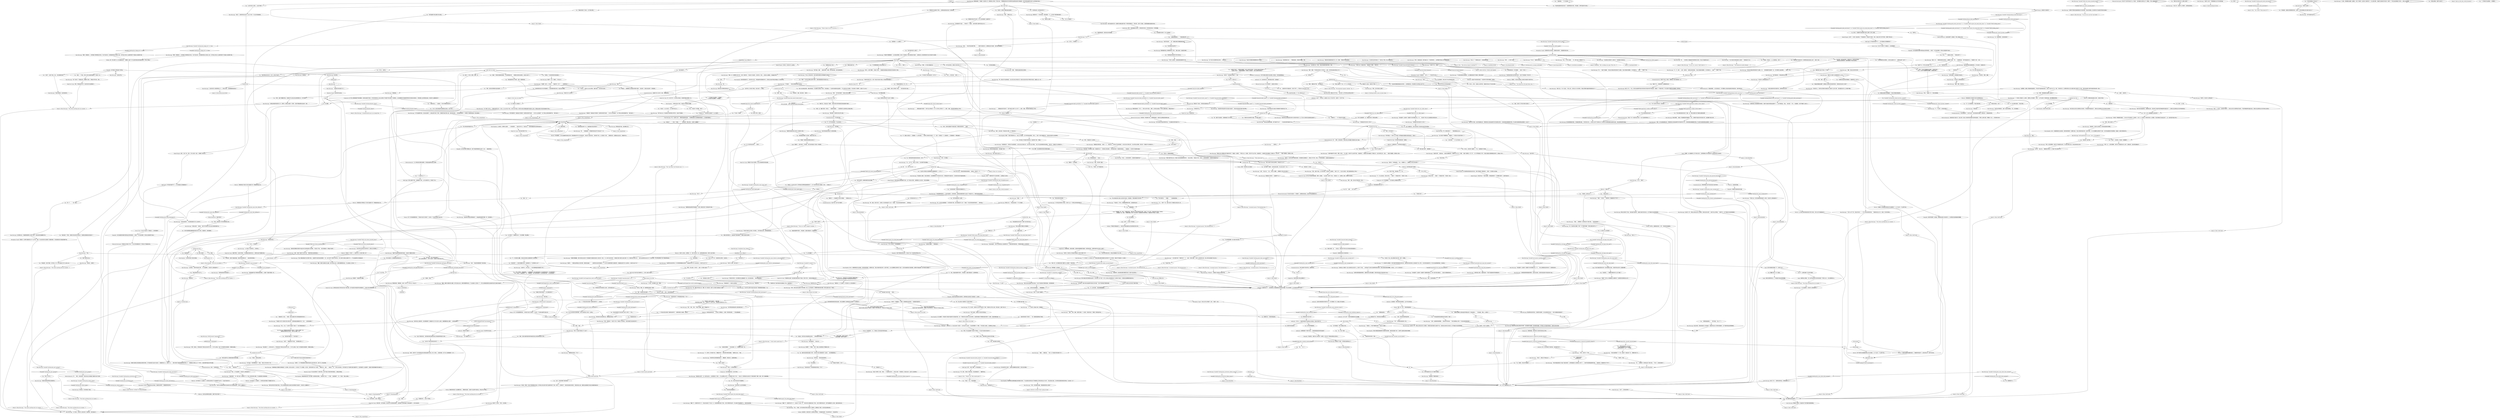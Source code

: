 # WHIRLING / KIM MAIN
# These are the rest of Kims MAIN dialogues with you after he's in the squad.
# ==================================================
digraph G {
	  0 [label="START"];
	  1 [label="input"];
	  2 [label="Electrochemistry: 这根本就算不上是秘密。所有人都抽过大麻。"];
	  3 [label="Kim Kitsuragi: 他简单地点点头。"];
	  4 [label="Esprit de Corps: 传递跨区执法那一套无聊的刻板印象并不是他一贯的*作风*。他有些后悔提出来了。"];
	  5 [label="You: “不过如果我需要一些*自我*的时间呢？”"];
	  6 [label="Encyclopedia: RCM，或者是瑞瓦肖公民武装，是你和他所属的一支警察力量。它是占领城市瑞瓦肖的一支和平部队，RCM在模糊的法律体系下运作，但它的权威性很少受到质疑。如果你不知道这事，会不会有点太尴尬了？"];
	  7 [label="Kim Kitsuragi: “也许吧，”他点点头。“重要的是不要让个人*风格*干扰大家的工作。”"];
	  8 [label="Jump to: [Kim CASE hub]"];
	  9 [label="You: “我说的可是难以置信的严重损伤。”\n“我说的可是难以置信的严重损伤。我看见了镜子里的自己，但是完全不知道自己是谁。”"];
	  10 [label="You: “那好吧。”"];
	  11 [label="Kim Kitsuragi: “抱歉。我刚才在跟你讲大道理。我不应该这么做。如果你需要帮助的话，可以找医务人员咨询一下。你可以用我锐影里的无线电呼叫你们分局的*检疫所*。”"];
	  12 [label="You: “个人事务怎么了？”"];
	  13 [label="Untitled hub (02)"];
	  14 [label="Kim Kitsuragi: 他调整了一下眼镜。“当然，我这么说纯粹是出于策略的立场。”"];
	  15 [label="Jump to: [AboutKimHub]"];
	  16 [label="You: “那好吧。”"];
	  17 [label="You: “是的。”"];
	  18 [label="Half Light: 哦不，你是个警察，你不能进监狱……"];
	  19 [label="Kim Kitsuragi: Variable[\"character.habit_alcohol\"]"];
	  20 [label="Variable[\"character.habit_alcohol\"]", shape=diamond];
	  21 [label="!(Variable[\"character.habit_alcohol\"])", shape=diamond];
	  22 [label="You: （指着地面。）“为了凶杀案。”"];
	  23 [label="Kim Kitsuragi: “可那难道不是*我们的*工作吗？”"];
	  24 [label="Kim Kitsuragi: “如果是我想和联盟取得联系，就会先去找他。但首先得去和他*年轻的同伴*谈谈。”"];
	  25 [label="Kim Kitsuragi: “如果你想和联盟取得联系，就要先想办法和他道歉。但首先得去和他*年轻的同伴*谈谈。”"];
	  26 [label="Jump to: [the_competition]"];
	  27 [label="You: “说到这个……”（考虑一下措辞。）“……尿尿竞赛，我有点担心。这是什么糊蠢事？”"];
	  28 [label="Encyclopedia: 一种常见的会计花招，用来夸大分局的统计数据。"];
	  29 [label="Kim Kitsuragi: 他思考了几秒钟。“好吧，也许是吧。”"];
	  30 [label="Kim Kitsuragi: “这笑话不错。”"];
	  31 [label="You: “好吧，这是个糟糕的笑话。但是我们可以用比较礼貌的警察对决，你不觉得吗？”"];
	  32 [label="You: “我没有那个——我还有更酷的东西。话说那是什么？冗言赘语什么的？”"];
	  33 [label="Kim Kitsuragi: “那他们为什么派你来？”"];
	  34 [label="Kim Kitsuragi: “能看见和感知的警官总是很好的。”"];
	  35 [label="Jump to: [Kim Kitsuragi: \"A moment passes. The lieutenant gla...\"]"];
	  36 [label="Jump to: [KIM SWITCH / TWINS AND RADIO]"];
	  37 [label="You: “你想知道你用的哪个牌子的须后水。”"];
	  38 [label="Kim Kitsuragi: “抱歉，我在这方面不是专家……”"];
	  39 [label="You: “这是恶意中伤。”"];
	  40 [label="You: “我知道，我知道——让人目眩神迷，对吧？”"];
	  41 [label="Kim Kitsuragi: “如果你不把我们逼到随意射杀平民的境地，我会非常感激。因为那样也不会给我们带来任何结果。”"];
	  42 [label="Kim Kitsuragi: “抱歉。我刚才在跟你讲大道理。我不应该这么做。如果你需要帮助的话，可以找医务人员咨询一下。”"];
	  43 [label="Kim Kitsuragi: Variable[\"whirling.kim_main_rhetoric_nationalization\"]"];
	  44 [label="Variable[\"whirling.kim_main_rhetoric_nationalization\"]", shape=diamond];
	  45 [label="!(Variable[\"whirling.kim_main_rhetoric_nationalization\"])", shape=diamond];
	  46 [label="You: “所以你是说你的大脑*从来没有*插过话，提些建议，警告或者是*任何东西*？”"];
	  47 [label="Kim Kitsuragi: Variable[\"whirling.kim_main_physint_binoclard\"]"];
	  48 [label="Variable[\"whirling.kim_main_physint_binoclard\"]", shape=diamond];
	  49 [label="!(Variable[\"whirling.kim_main_physint_binoclard\"])", shape=diamond];
	  50 [label="Physical Instrument: 你也许不*记得*参加过什么小*检查*，但你就像头该死的公牛一样健壮。所有人都能看出来！"];
	  51 [label="Logic: 问题是，RCM雇佣的*公牛*相对比较少。显然警督缺少的*肌肉组织*可以通过其他方式来弥补。"];
	  52 [label="You: 慢慢转过头，随意地扬起眉毛。"];
	  53 [label="Kim Kitsuragi: 「这秘密对你来说够了吗？」"];
	  54 [label="You: 「……」"];
	  55 [label="Kim Kitsuragi: 过去的几十年，警佐从没受过任何人的质疑，你厚颜无耻的挑衅让他措手不及。但他的反击来的又快又狠。这下场面也许会变得很难堪……"];
	  56 [label="You: 「金，你这个混蛋……」"];
	  57 [label="Kim Kitsuragi: 「不，肯定有人没抽过大麻。我很确定。」"];
	  58 [label="Kim Kitsuragi: “只可惜，我*需要*这么做，警探。”"];
	  59 [label="You: “那我*应该*集中在什么事情上面呢？”"];
	  60 [label="Jump to: [Kim memory loss hub]"];
	  61 [label="Kim Kitsuragi: “身为警官就别搞这种心理问题的戏码了。”"];
	  62 [label="You: “这跟心理问题无关。这是某种严重的脑损伤，规模大到是史无前例。”"];
	  63 [label="Half Light: 你的心脏跳了两次，像是握紧了拳头。由于血清素不足，你咬紧了牙关。"];
	  64 [label="Kim Kitsuragi: “我不太喜欢。警督这个职业的天性如此。”"];
	  65 [label="Kim Kitsuragi: “我想调度台只跟我们的警局提了上吊的事。我可以告诉你，57区发生了不小的骚动。他们说，是时候*解决*这个问题了，*警察对决*。但是……”他靠近了一些：“我可以向你保证，我不是他们之中*最棒*或者*最强悍*的，也没有破获*102起案件*。我是对*尿尿竞赛最不感兴趣*的人。”"];
	  66 [label="Rhetoric: 警督疲惫的口吻就是*挖苦你*最明确的标志。"];
	  67 [label="Kim Kitsuragi: “这一点值得赞扬。还有别的事吗？”"];
	  68 [label="Inland Empire: 你只能想到些陈腐老旧的东西。你骨子里就是个很陈腐的人，拥有一个非常渺小的灵魂。"];
	  69 [label="You: “你确定？我感觉有些事情已经发生了。”"];
	  70 [label="Kim Kitsuragi: 他看着自己的裤子。“这是要干什么？”"];
	  71 [label="Untitled hub"];
	  72 [label="Jump to: [Kim MAIN]"];
	  73 [label="You: “我被派来是为了给你上一堂*风格*课的。”"];
	  74 [label="You: “我们能不能再复习一下初步信息？”"];
	  75 [label="Empathy: 这就是他和自己对话的地方。"];
	  76 [label="Kim Kitsuragi: “好吧。”"];
	  77 [label="Kim Kitsuragi: 他把注意力转移到其他地方了。"];
	  78 [label="Untitled hub"];
	  79 [label="Kim Kitsuragi: “……那我到底*是不是*呢？？我不会再让你想个20小时了——是的，我是。现在我们继续回去工作吧。”"];
	  80 [label="Kim Kitsuragi: “我觉得你应该把这些琐 碎的*日常杂事*放到一边，把100%的精力放在眼前这桩案子上。”"];
	  81 [label="You: “好歹让我抽烟吧，金。我抽烟只是为了属性加成啊。”"];
	  82 [label="Kim Kitsuragi: “他们没有以任何方式表明自己的身份。声音被某种设备压低了。服务台无法辨别出对方的年龄以及性别。”"];
	  83 [label="Composure: 这个男人拥有敏锐而严格的镇静，但没有丝毫的不耐烦。多年来的保持本心已经让他把当下的紧张气氛化解为了自愿配合。这无疑需要巧妙地施展深思熟虑才能得出的感染力，然而他看上去非常轻松自如。你还有什么能教他的吗？"];
	  84 [label="You: “因为我有那个。”"];
	  85 [label="Kim Kitsuragi: “如果你能找到你的枪就好了。”"];
	  86 [label="Kim Kitsuragi: CheckItem(\"gun_villiers\")"];
	  87 [label="CheckItem(\"gun_villiers\")", shape=diamond];
	  88 [label="!(CheckItem(\"gun_villiers\"))", shape=diamond];
	  89 [label="Kim Kitsuragi: “警探，关于那对双胞胎的话……”"];
	  90 [label="You: “我觉得我应该告诉你，我*什么*都记不起来了。”"];
	  91 [label="Kim Kitsuragi: “……那好吧。”"];
	  92 [label="Kim Kitsuragi: Variable[\"whirling.kim_electro_gaba\"]"];
	  93 [label="Variable[\"whirling.kim_electro_gaba\"]", shape=diamond];
	  94 [label="!(Variable[\"whirling.kim_electro_gaba\"])", shape=diamond];
	  95 [label="Kim Kitsuragi: “这是什么地方？”警督看着灰尘扑扑的训练设备。"];
	  96 [label="Jump to: [ENDHUB]"];
	  97 [label="Kim Kitsuragi: Variable[\"TASK.call_station_lazareth_done\"]"];
	  98 [label="Variable[\"TASK.call_station_lazareth_done\"]", shape=diamond];
	  99 [label="!(Variable[\"TASK.call_station_lazareth_done\"])", shape=diamond];
	  100 [label="Inland Empire: 是的，你杀了他。然后，作为计划的一部分，你埋葬了所有记忆……"];
	  101 [label="You: 自己保密吧。现在它成了你必须承受的负担。"];
	  102 [label="Kim Kitsuragi: “我觉得我们也许……”警督低语到，然后瞥了嫌疑人一眼。"];
	  103 [label="Kim Kitsuragi: “好吧。你觉得那台电脑，黑板和壁炉是怎么回事？”"];
	  104 [label="Jump to: [Kim CASE hub]"];
	  105 [label="Kim Kitsuragi: “嗯，你说的有点道理。好吧，为了更好的调查，你想让我告诉你什么？”"];
	  106 [label="You: “你戴着眼镜。”"];
	  107 [label="Kim Kitsuragi: 警督拿出他的蓝色小笔记本，漫不经心地翻了几页。\n警督拿出熟悉的记忆法A6，漫不经心地翻了几页。"];
	  108 [label="Kim Kitsuragi: “对于真正的侦探工作来说，没有什么比一个好笔记本的陪伴更好的了……”"];
	  109 [label="Kim Kitsuragi: 警督点点头。“恐怕这会变成一个不小的谜题……”"];
	  110 [label="Physical Instrument: 所以他才会变成一个*四眼仔*。如果按你说的话，这完全不是当警察的料子。"];
	  111 [label="Kim Kitsuragi: “怎么了，警探？”"];
	  112 [label="You: （弯曲你的二头肌。）“看看：我天生就是打碎头骨和破获案件的料子。”"];
	  113 [label="IsRaining()"];
	  114 [label="IsRaining()", shape=diamond];
	  115 [label="!(IsRaining())", shape=diamond];
	  116 [label="You: 「橙色巡逻帽。我想不出别的了。」\n「黑色巡逻帽。我想不出别的了。」"];
	  118 [label="Reaction Speed: 他在等你作出反应。"];
	  119 [label="Shivers: 让人难以忍受的紧张感充满了整个房间。你背上的汗毛都竖起来了。"];
	  120 [label="You: 「好吧，也许你不需要橙色巡逻帽。让我想点别的。」\n「好吧，也许你不需要黑色巡逻帽。让我想点别的。」"];
	  121 [label="Kim Kitsuragi: “什么事？”"];
	  122 [label="Jump to: [Kim MAIN]"];
	  123 [label="You: “好吧，我还是非工作时间再照顾自己吧。”"];
	  124 [label="Jump to: [Kim MAIN]"];
	  125 [label="You: “好吧，所以这起案件*可能*并不神秘——不过会不会有些*性感*呢？”"];
	  126 [label="Rhetoric: 那这是一次*罢工*——还是打响*工人政变*的第一枪？"];
	  127 [label="Empathy: 他的声音突然变得尖锐刺耳。就好像他已经厌倦了你的那些“个人事务”。"];
	  128 [label="You: “你是什么意思？”"];
	  129 [label="You: “我没印象有参与过什么。”"];
	  130 [label="Jump to: [Kim CASE hub]"];
	  131 [label="You: “不是的。但我会证明的。”"];
	  132 [label="You: “也许有个年轻女性牵涉其中呢？！”"];
	  133 [label="Kim Kitsuragi: “我跟革命者航空旅之间没什么特别的*东西*。”"];
	  134 [label="Kim Kitsuragi: IsTHCPresent(\"communist\")"];
	  135 [label="IsTHCPresent(\"communist\")", shape=diamond];
	  136 [label="!(IsTHCPresent(\"communist\"))", shape=diamond];
	  137 [label="Kim Kitsuragi: “啊，是的。你错过了案件简述。现在我想起来了。”他翻开笔记。"];
	  138 [label="Drama: 撒谎！快用谎言让自己脱身！"];
	  139 [label="You: “你会吗？”"];
	  140 [label="Kim Kitsuragi: “太棒了。”他看起来并不吃惊。“你的要点是什么？”"];
	  141 [label="Kim Kitsuragi: “你是说简述吗？你希望我再给你简述一下吗？”"];
	  142 [label="Kim Kitsuragi: “那样会变得极其难看，更不用提不专业了……不过我也觉得可能性不太大。”"];
	  143 [label="Kim Kitsuragi: 警督的表情越发疑惑，然后皱起了眉头……"];
	  144 [label="Kim Kitsuragi: “很简单啊，因为国际道德伦理委员会的人*喜欢*成立委员会。”"];
	  145 [label="Kim Kitsuragi: “你知道那个人是谁吗？就是那个维尔德鲁安先生，呃……你在公寓里莫名其妙地吵了一架的那位绅士……”"];
	  146 [label="Kim Kitsuragi: “你知道那个人是谁吗？就是那个维尔德鲁安先生，呃……你在那个年轻人的公寓里遇见的那位绅士……”"];
	  147 [label="Kim Kitsuragi: “他们——卡拉洁，正如我们怀疑的——没有以任何方式表明他们的身份。声音好像被某种设备压低过。服务台无法辨别出对方的年龄以及性别。”"];
	  148 [label="Encyclopedia: 让·维克玛，茱蒂特·迈诺特……一位特别顾问……他的名字叫什么？在那之后，一排排的数据消失在绿色的虚无中。"];
	  149 [label="You: 闭上眼睛。"];
	  150 [label="You: （指向你自己。）“这就是一个*现代*警察该有的样子。”"];
	  151 [label="You: （放松你的肩膀。）“你应该放松一点，你需要再*松弛*一些。”"];
	  152 [label="Kim Kitsuragi: “我不需要巡逻帽。”"];
	  153 [label="Kim Kitsuragi: “不可能的……”他有点想相信你刚才说的话。"];
	  154 [label="Kim Kitsuragi: “那不是很好吗？谁能说这不是真的？如果你真的想不起来……你又怎么会知道呢？”这个想法让他有些惴惴不安。“我们该走了。”"];
	  155 [label="switchboardhub"];
	  156 [label="Rhetoric: 很奇怪，你没有从警督身上闻到任何强烈的*思想气味*。"];
	  157 [label="Kim Kitsuragi: “就好像你经常在酒馆里闲逛，也不会成为一位酿酒大师。”"];
	  158 [label="You: “我就知道不该刮胡子的！我明明知道但还是这么做了。真是个白痴……”"];
	  159 [label="Kim Kitsuragi: “看来我们跟那些所谓的*哈迪兄弟*还有很多要讨论的事情。”他压低了声音。“他们的理由有一半都站不住脚了。”"];
	  160 [label="Kim Kitsuragi: “你还可以用我锐影里的无线电呼叫你们的警局检疫所。还有什么需要的吗？”"];
	  161 [label="Untitled hub"];
	  162 [label="Kim Kitsuragi: Variable[\"whirling.kim_mysterious_pi\"]"];
	  163 [label="Variable[\"whirling.kim_mysterious_pi\"]", shape=diamond];
	  164 [label="!(Variable[\"whirling.kim_mysterious_pi\"])", shape=diamond];
	  165 [label="Jump to: [get_on_this_kim_switch_business]"];
	  166 [label="Kim Kitsuragi: “不管怎么说，我们还是继续回到案子上来吧。你还有什么想知道的吗？”"];
	  167 [label="Esprit de Corps: 警督是*守旧派*的警官。他关注的是事实和外部证据。"];
	  168 [label="You: 什么，不是的。这不可能是对的。"];
	  169 [label="Jump to: [Kim MAIN]"];
	  170 [label="You: 「你是说大麻？」"];
	  171 [label="You: 「很好笑，警佐。」"];
	  172 [label="Kim Kitsuragi: 「我曾经——年轻不懂事的时候——抽过几次漢麻。」"];
	  173 [label="Jump to: [AboutKimHub]"];
	  174 [label="Kim Kitsuragi: 「……」"];
	  175 [label="IsSnowing()"];
	  176 [label="IsSnowing()", shape=diamond];
	  177 [label="!(IsSnowing())", shape=diamond];
	  178 [label="You: “走开。你这样束缚了我的风格。”"];
	  179 [label="You: “不用。我还是即兴发挥吧。”"];
	  180 [label="Kim Kitsuragi: “那你走运了，因为码头工人工会正在进行*大罢工*。也许还远不止这样。工会显然想要*分一杯羹*，不仅仅是工业港口，还有野松公司本身……”"];
	  181 [label="Kim memory loss hub"];
	  182 [label="You: 什么也不说。"];
	  183 [label="Jump to: [tequilaegohub]"];
	  184 [label="Kim Kitsuragi: Variable[\"tc.rcm\"]"];
	  185 [label="Variable[\"tc.rcm\"]", shape=diamond];
	  186 [label="!(Variable[\"tc.rcm\"])", shape=diamond];
	  187 [label="You: “你看，金。我脑子里有一块地方。”（指着你的脑袋。）“在那里我可以在新想法之间建立联系。”"];
	  188 [label="Kim Kitsuragi: “我对革命者航空旅没什么特别的感情。”"];
	  189 [label="You: “在这个特别的地方，我怀疑你和革命者航空旅之间有着某种特别的*东西*。”"];
	  190 [label="Drama: 对于十岁的曷城警督来说，*革命者*肯定为它增添了一些光彩。不过他永远都不会承认的。"];
	  191 [label="You: “你确定*革命家*跟这个一点关系都没有吗？”"];
	  192 [label="Kim Kitsuragi: “我注意到了——其实也没什么。革命者采用了更有远见的8转子设计。刀片可以折叠，而且飞行员接受的训练更好，积极性也更高。”"];
	  193 [label="Untitled hub (03)"];
	  194 [label="You: “为什么？”"];
	  195 [label="Electrochemistry: 你超级清醒——但又感到迷幻。你不需要办公用品来连接你的神经系统，你是*特别*的。"];
	  196 [label="Kim Kitsuragi: “好吧——还有别的事吗？”"];
	  197 [label="Kim Kitsuragi: Variable[\"character.habit_alcohol\"]  or  Variable[\"character.habit_smokes\"]"];
	  198 [label="Variable[\"character.habit_alcohol\"]  or  Variable[\"character.habit_smokes\"]", shape=diamond];
	  199 [label="!(Variable[\"character.habit_alcohol\"]  or  Variable[\"character.habit_smokes\"])", shape=diamond];
	  200 [label="Kim Kitsuragi: “我觉得你早就应该把烟戒掉了。你抽起烟来就跟不要命一样。真的很烦人。”"];
	  201 [label="Encyclopedia: “金‘弹球’曷城”出现在你面前。"];
	  202 [label="Encyclopedia: 104.0"];
	  203 [label="Jump to: [the_competition]"];
	  204 [label="Esprit de Corps: 他一点也不生气。他只想让你知道，他的案件数应该更高一些。"];
	  205 [label="You: “只有一种结论：我是最棒的，一台破案机器，他们派我来就是为了在你想得到的每一个地方都完胜你。”\n“只有一种结论：我是最棒的，是一个英雄警察，他们派我来就是为了在你想得到的每一个地方都完胜你。”"];
	  206 [label="Encyclopedia: 他的意思是新时代，本世纪的30年代，那是迪斯科和颓废的时代。后来民主自由市场经济就胜过了它的批评者。"];
	  207 [label="You: “我三天之前到达现场，喝到烂醉如泥，完全重新沉浸到这个现实，然后就能从一个全新的角度看待这起案件，产生*前所未见*的效果。不仅仅是为了犯罪学，也是为了全人类。”"];
	  208 [label="You: “我是一个名声在外很难公事的*神探*，我用的都是极其非传统的方法。”"];
	  209 [label="You: “不，并没有那么糟糕。我肯定还有很多比我精神更不正常的警官。”"];
	  210 [label="You: “*天赋*是什么？”"];
	  211 [label="Kim Kitsuragi: “还好你找到枪了。现在我知道他们为什么派你来了。”"];
	  212 [label="Kim Kitsuragi: 没有回应。他只是拱起了眉毛。"];
	  213 [label="Perception (Smell): 是警督须后水的味道。普通药店的牌子，有股强烈的松针味。"];
	  214 [label="Physical Instrument: *看见*了吗？你显然已经不是一个处于全盛时期的男人了。"];
	  215 [label="Kim Kitsuragi: “我觉得不太可能。在凶手被逮捕之前，警探感觉自己是这起案件的共犯是很正常的。尤其是调查进展缓慢的时候。所以我们还是继续回去调查吧，怎么样？”"];
	  216 [label="You: “我只是有一种厄运的感觉，好像发生过一件很可怕的事情。”\n“我的胸口感觉很空洞，就好像我做了件很可怕的事。”"];
	  217 [label="Kim Kitsuragi: “你做的很好，”你一离开公寓，警督就开了口。阳台上感觉凉爽又安静，可以看到整片区域的美景。"];
	  218 [label="Jump to: [Kim CASE hub]"];
	  219 [label="Jump to: [Kim CASE hub]"];
	  220 [label="Rhetoric: 警督很肯定*风格*只是*空虚豪饮*的一种委婉的表达方式。"];
	  221 [label="You: “嗯。我想聊聊*你*。”"];
	  222 [label="Kim Kitsuragi: “*我*？”"];
	  223 [label="Conceptualization: 但这不是一起*守旧*的案件。"];
	  224 [label="Kim Kitsuragi: “所以，怎么了？这样*你*就成了*新派*了？老天爷都饶恕我们了……”"];
	  225 [label="Jump to: [AboutKimHub]"];
	  226 [label="IsExterior()"];
	  227 [label="IsExterior()", shape=diamond];
	  228 [label="!(IsExterior())", shape=diamond];
	  229 [label="You: 「金，别紧张。我已经不抽漢麻了。」"];
	  230 [label="Drama: 这话是真的，大人。警佐身上没有丝毫对草药的迷恋。"];
	  232 [label="Kim Kitsuragi: 「没什么大不了的，我已经不抽了。」一声几乎难以察觉的叹息。「但确实发生过几次，在我二十多岁的时候。」"];
	  233 [label="Kim Kitsuragi: “很黑，”警督陈述着显而易见的事实。"];
	  234 [label="Kim Kitsuragi: “什么？”"];
	  235 [label="Kim Kitsuragi: “我肯定你没有。这只是跨区执法愚蠢的那一套。我只是在假设……我们还是继续吧。”"];
	  236 [label="You: “你不需要*监督*我的，金。”"];
	  237 [label="Kim Kitsuragi: Variable[\"whirling.garte_body_mercenary\"]"];
	  238 [label="Variable[\"whirling.garte_body_mercenary\"]", shape=diamond];
	  239 [label="!(Variable[\"whirling.garte_body_mercenary\"])", shape=diamond];
	  240 [label="You: “好吧。”（顺其自然。）"];
	  241 [label="Untitled hub"];
	  242 [label="You: “金，如果分局派我来处理这个案子，是*因为*我只会惹麻烦呢？比如说……他们想看我笑话。”"];
	  243 [label="Empathy: 这不是*纯粹*的策略立场。我们不能排除警督的过去有一点点……叛逆的阶段。"];
	  244 [label="You: “是的。大脑。”"];
	  245 [label="jump_here_whirl"];
	  246 [label="Jump to: [AboutKimHub]"];
	  247 [label="Untitled hub"];
	  248 [label="You: “你在开玩笑。”"];
	  249 [label="Kim Kitsuragi: “现在——还有其他事吗，还是我们就直接开始？”"];
	  250 [label="You: “你看起来跟其他人不太一样。”"];
	  251 [label="Jump to: [AboutKimHub]"];
	  252 [label="Inland Empire: 告诉他。告诉他为什么会是你。"];
	  253 [label="You: “我有大新闻，金。”（告诉金，你是如何不再为自己的性取向感到困扰的。）"];
	  254 [label="Kim Kitsuragi: “我觉得你应该把酒瓶收起来了。清醒起来，重回正轨。这是我的建议。”"];
	  255 [label="Jump to: [Kim Kitsuragi: \"\"Was there anything else you wanted...\"]"];
	  256 [label="Jump to: [Kim Kitsuragi: \"\"Was there anything else you wanted...\"]"];
	  257 [label="Jump to: [Kim Kitsuragi: \"\"Was there anything else you wanted...\"]"];
	  258 [label="Kim Kitsuragi: “是的。我是个顽固不化的扫兴者。”警督好像对此感到很高兴。"];
	  259 [label="Jump to: [You: \"\"You think this will make them coop...\"]"];
	  260 [label="Kim Kitsuragi: “你*要*干什么，警探？”"];
	  261 [label="Kim Kitsuragi: “警官，刚才你是怎么回事？”"];
	  262 [label="Kim Kitsuragi: “如果你跟工会有着很密切的联系，那就不会被派来调查这起案件了——至少希望如此。而且，”他打量了一下你，“在我看来，你并不像是*工会的人*。”"];
	  263 [label="Kim Kitsuragi: “再说了，我觉得你没办法凭一己之力干掉一个久经沙场的雇佣兵……”"];
	  264 [label="Kim Kitsuragi: “你能同意我感到很宽慰，”他说着，然后停了一下。"];
	  265 [label="You: “我不觉得把哪边碾成猪饲料能对任何人有利。我是真的，真的很聪明。”"];
	  266 [label="Rhetoric: 警督很肯定*照顾自己*只是*空虚豪饮*的一种委婉的表达方式。"];
	  267 [label="Kim Kitsuragi: “我看不出*我的*生活跟调查有什么关系。”"];
	  268 [label="You: “你说得对。一个蹩脚的四眼仔有什么好了解的？”"];
	  269 [label="Jump to: [Kim MAIN]"];
	  270 [label="Jump to: [AboutKimHub]"];
	  271 [label="Jump to: [AboutKimHub]"];
	  272 [label="You: （若有所思地捋了捋胡子。）“我一直都相信精神高于物质。”"];
	  273 [label="Kim Kitsuragi: 警佐立刻抓住了机会。他的齿轮开始转动，准备作出毁灭性的反击。这下场面也许会变得很难堪……"];
	  274 [label="You: 「这是你自找的。」\n「法律就是法律。」"];
	  276 [label="Hand/Eye Coordination: 你的手指拂过想象中挂在屁股上的枪套。你的食指微微抽动。"];
	  277 [label="Jump to: [kiminthedark]"];
	  278 [label="Jump to: [Kim Kitsuragi: \"A moment passes. The lieutenant gla...\"]"];
	  279 [label="You: “一个年轻女性告诉我有个雇佣兵被吊死了，经理觉得是工会做的，就这些。”"];
	  280 [label="Logic: 显然他更愿意相信你是在装病。他无法理解有人能喝到把之前的整个人生都抹掉了。"];
	  281 [label="Empathy: 他的不屑是显而易见的。否则这个男人不会使用这种表达方式。"];
	  282 [label="You: 别管了。"];
	  283 [label="Jump to: [Kim Kitsuragi: \"\"Was there anything else you wanted...\"]"];
	  284 [label="Jump to: [Kim MAIN]"];
	  285 [label="Logic: 看看你——因为你是一个失败者。他们派你来是对57局的一种*蔑视*。"];
	  286 [label="Kim Kitsuragi: “不，什么也没发生。因为这不是……”他做了一个精准的手势：“现实的一部分。”"];
	  287 [label="Kim Kitsuragi: “很好。没错，因为这不是现实的一部分。”"];
	  288 [label="You: “没什么。我们换个话题吧——不过，还是围绕*你*来聊。。”"];
	  289 [label="You: “我觉得它很可怕。”"];
	  290 [label="You: “我对这一切都超级镇静的。”"];
	  291 [label="You: “西奥是什么？”"];
	  292 [label="Kim Kitsuragi: “我不觉得自己能这样那样的说。不过我确实觉得可能性不大。”"];
	  293 [label="You: （不，我不觉得）“我觉得眼镜挺酷的。”"];
	  294 [label="Composure: 感觉就像是你被*封印*了。"];
	  295 [label="Conceptualization: 真是平凡地让人绝望。你要把这个案子搞得疯狂一点。"];
	  296 [label="Rhetoric: 是啊——损伤。他的意思是损伤。"];
	  297 [label="You: “你是什么意思？”"];
	  298 [label="Kim Kitsuragi: Variable[\"character.habit_speed\"]  or  Variable[\"character.habit_pyrholidon\"]"];
	  299 [label="Variable[\"character.habit_speed\"]  or  Variable[\"character.habit_pyrholidon\"]", shape=diamond];
	  300 [label="!(Variable[\"character.habit_speed\"]  or  Variable[\"character.habit_pyrholidon\"])", shape=diamond];
	  301 [label="You: （张开双臂。）“为了这*所有的一切*。”"];
	  302 [label="You: “你怎么知道？”"];
	  303 [label="Kim Kitsuragi: “真厉害。我本来以为你最近的道德主义倾向只是做个样子……”"];
	  304 [label="You: 顺其自然吧。"];
	  305 [label="You: “马丁内斯有什么特别的？”"];
	  306 [label="why were you sent"];
	  307 [label="Kim Kitsuragi: 沉默继续。"];
	  308 [label="You: “我可能拥有*难以置信*的击杀数。”"];
	  309 [label="Kim Kitsuragi: “好吧。”他退后一步。“展示给我看看。”"];
	  310 [label="Kim Kitsuragi: 他在等待。"];
	  311 [label="You: “当然是个笑话了，你看我这幅模样！我怎么能和你竞争呢，你可能已经破过好多案子了。”\n“当然是个笑话了，你看我这幅模样！你破过上百起案子，我怎么能和你竞争呢？”"];
	  312 [label="Esprit de Corps: 说来也怪，这不是同情。他永远也不会同情其他警官。他好像真心觉得你破获了很多起案件——也许比他还多。"];
	  313 [label="Kim Kitsuragi: “挺好的……”他想出这种表达方式的时候，嘴唇有些抽搐：“……处理劳资纠纷的时候能有一个*心灵手巧的模范警探*总是挺好的。我能看出他们为什么派你来——现在可以走了吗？”"];
	  314 [label="You: “啊，所以说存在*谁掌管马丁内斯*的争端！”"];
	  315 [label="You: “好吧，算了吧。”"];
	  316 [label="Perception (Smell): 他闻起来……像个人？一个再正常不过的人？"];
	  317 [label="Kim Kitsuragi: “你是不是在想……嗯？”他摆出用剃刀朝着脸颊的姿态。"];
	  318 [label="You: “要我甩掉*这些*坏家伙？不可能。”"];
	  319 [label="Kim Kitsuragi: “抱歉，警探。我没忍住。”"];
	  320 [label="Jump to: [Kim MAIN]"];
	  321 [label="You: “所以……”（指着自己的脸。）“我刮过胡子了。”"];
	  322 [label="Kim Kitsuragi: Variable[\"whirling.garte_body_mercenary\"]"];
	  323 [label="Variable[\"whirling.garte_body_mercenary\"]", shape=diamond];
	  324 [label="!(Variable[\"whirling.garte_body_mercenary\"])", shape=diamond];
	  325 [label="You: “警督，我要向你忏悔。*我*就是凶手。”"];
	  326 [label="You: “但是这样都能说通啊！如果能忘记谋杀还有其他所有事，对我来说实在是*太方便*了……”"];
	  327 [label="Kim Kitsuragi: 他叹了口气。“如果你坚持的话。你想知道些什么？”"];
	  328 [label="Jump to: [Kim Kitsuragi: \"\"What about me?\"\"]"];
	  329 [label="You: “跟我说一个你的秘密。”"];
	  330 [label="You: “暂时就这些吧。”（总结。）"];
	  331 [label="You: “你有没有跟自己*说过话*？”"];
	  332 [label="Conceptualization: 警督的概念化技巧肯定还处在*起步阶段*。"];
	  333 [label="You: “我不知道他们会*允许*四眼仔当警察。”"];
	  334 [label="Kim Kitsuragi: 警督松开了眉毛，你好像又能控制自己了。"];
	  335 [label="You: 保持眉毛不动，用夸张的动作慢慢点头。"];
	  336 [label="You: 「我们应该找时间一起飞叶子。」\n「我们应该找时间一起飞点漢麻。」\n「我们应该找时间一起飞一下小纸管。」"];
	  337 [label="IsTHCCookingOrFixed(\"narcomania\")"];
	  338 [label="IsTHCCookingOrFixed(\"narcomania\")", shape=diamond];
	  339 [label="!(IsTHCCookingOrFixed(\"narcomania\"))", shape=diamond];
	  340 [label="Kim Kitsuragi: 警佐体内发出难以察觉的咔嚓声。他的肩膀不再紧绷，眉毛随意地垂着，他尽量让自己看起来很放松，甚至有点若无其事。"];
	  341 [label="Rhetoric: *电椅*吗？"];
	  342 [label="Authority: 他妈的怎么了？！眉毛警佐以为他能像那些没有眉毛的怪胎一样让你闭嘴吗？以为你就会这样忍气吞声？！"];
	  343 [label="Kim MAIN"];
	  344 [label="You: “那是怎么回事？”"];
	  345 [label="You: “我只需要知道这些就够了。”"];
	  346 [label="Kim CASE hub"];
	  347 [label="You: “我在想这里面可能涉及到了一些超神脱俗的东西。你知道的，某种*超自然*的东西。”"];
	  348 [label="You: “就我个人而言，我觉得港口纠纷就*非常*神秘。”"];
	  349 [label="Kim Kitsuragi: Variable[\"tc.competition_settled\"]"];
	  350 [label="Variable[\"tc.competition_settled\"]", shape=diamond];
	  351 [label="!(Variable[\"tc.competition_settled\"])", shape=diamond];
	  352 [label="Inland Empire: 如果是*你*做的呢？"];
	  353 [label="Kim Kitsuragi: “我可以保证不会发生这种事。你知道为什么吗？”"];
	  354 [label="You: “确实可以。而且在这个*画室*，我意识到你对革命者航空旅有着某种*情感*。”"];
	  355 [label="You: “谢谢你。我的心灵得到了满足。”（再次指向你的大脑。）"];
	  356 [label="Kim Kitsuragi: “因为我有一半的西奥人血统。或者是四分之一。我的祖父来自西奥——我的祖母也是，但是我母亲那边……”他摇摇头。“这不是个有意思的话题。”"];
	  357 [label="Rhetoric: 这是他的骄傲。"];
	  358 [label="You: （我不会叫他四眼的。）“眼镜挺酷的。”"];
	  359 [label="Electrochemistry: 马上切掉这些无聊的话题吧。你知道这起案件是怎么回事！"];
	  360 [label="Kim Kitsuragi: “什么？”"];
	  361 [label="You: “金！我们得谈谈你的……*职责*。”"];
	  362 [label="You: “不，不是。我指的是那种*职责*。你知道吧，就是分配给每个人的那种职责。”"];
	  363 [label="Kim Kitsuragi: Variable[\"apt.sponsor_greeting_done\"]"];
	  364 [label="Variable[\"apt.sponsor_greeting_done\"]", shape=diamond];
	  365 [label="!(Variable[\"apt.sponsor_greeting_done\"])", shape=diamond];
	  366 [label="Kim Kitsuragi: “之后再说。”他的声音坚定不移。“关于这起案件，你还有什么想知道的吗？”"];
	  367 [label="Encyclopedia: 这些行列永无止境。"];
	  368 [label="Kim Kitsuragi: 警督独自思忖着，眉毛微微上扬。"];
	  369 [label="You: “不知道为什么，我觉得你已经破获了*104*起案件。”"];
	  370 [label="Kim Kitsuragi: “对于这起案件来说，我已经足够好了。我来这里不是为了竞争，而是因为我必须这么做。我的其他同事——特别是那些警长——会把这个犯罪现场变成一场马戏表演。”"];
	  371 [label="Shivers: 你浑身颤抖，也许又是酒精中毒的后作用？感觉就像在风中沙沙作响的树叶，就在某个遥远的地方，涡轮机的下面。41分局和57分局……警督是对的。这跟谁去北边无关，而是谁不去。"];
	  372 [label="Logic: 显然他已经形成了自己的一套理论。"];
	  373 [label="You: “我知道感觉有点不直观。但是一定要相信我。”"];
	  374 [label="Kim Kitsuragi: “真的吗？”他的眉毛又抬高了一个度。"];
	  375 [label="Kim Kitsuragi: “也没有那么多。警官，我肯定你破获的案件更多。现在……”"];
	  376 [label="Jump to: [pawnshopswitch]"];
	  377 [label="Jump to: [KIM SWITCH / SPOKE TO SPEEDFREAKS]"];
	  378 [label="Rhetoric: 但这些气味究竟勾勒出了一幅怎样的*思想*画面呢？很难说……"];
	  379 [label="Electrochemistry: 等……等等。还有些别的，那些东西让你的胺基丁酸受体兴奋了起来。"];
	  380 [label="You: “让我把事情完全说清楚——我们在这里的工作……就是找出那个*凶手*？”"];
	  381 [label="Kim Kitsuragi: “之前你说可以*接受种族主义*——你是认真的，还是想赢得他的信任？”"];
	  382 [label="You: “金……我觉得*我*可能是凶手。我杀了那个人，然后设计让自己失去了记忆。”"];
	  383 [label="You: 都是些什么鬼话。[抛弃这个想法。]"];
	  384 [label="You: “我是个坏人。我相信我什么事都做得出来。”"];
	  385 [label="Inland Empire: 有些东西这位警督是看不见的。这个宇宙太过荒谬，道德层面上太过复杂。你应该说服他。"];
	  386 [label="Kim Kitsuragi: “那我猜你*不需要*眼镜了。”"];
	  387 [label="Kim Kitsuragi: 警督的脸刷的一下红了。“我可以向你*保证*，警探，去年我已经通过了*所有*必要的体检。你敢这样说吗？”"];
	  388 [label="Jump to: [AboutKimHub]"];
	  389 [label="Shivers: 沉重的雨滴落在碰撞的眉毛上，顺着憔悴的脸流下。这场对峙之外，世界不复存在。"];
	  390 [label="blunty the blunt"];
	  391 [label="You: （谨慎地抬起眉毛。）「你确定要这样吗，金？」"];
	  392 [label="Kim Kitsuragi: “我不知道。容器……能装东西吧，我猜。我只是在假设。我们还是继续吧。”"];
	  393 [label="Kim Kitsuragi: “你想知道什么？”"];
	  394 [label="Kim Kitsuragi: “三天前，紧急服务台接到一起报告，说马丁内斯有一名安保人员被吊死了。有人匿名举报，说褴褛飞旋的餐厅背后有一具死尸。尸体已经在那里挂了四天——没有人前去调查……”"];
	  395 [label="Kim Kitsuragi: “在那期间，被害人的随身物品被剥光。呼叫者不知道死者的身份，但用了*私刑*这个词。目前，本地的码头工人和野松物流公司之间因为港口问题产生了纠纷。我听说这起死亡案件也是这场纠纷的一部分。”"];
	  396 [label="You: *任何*与这个案子相关的事情可以——我什么都记不起来了。”"];
	  397 [label="Kim Kitsuragi: “罢工，政变，革命，不管怎么理解，都是一种强盗行为。”"];
	  398 [label="Kim Kitsuragi: “你有没有试过把注意力集中到个人事务之外的事情上？”"];
	  399 [label="Kim Kitsuragi: “那你应该考虑寻求医疗救治。你可以用我锐影里的无线电打给你警局的*检疫所*。你还有什么需要的吗？”"];
	  400 [label="Jump to: [Kim Kitsuragi: \"\"Focus on *other* people's troubles...\"]"];
	  401 [label="Kim Kitsuragi: “你不知道？”他的眼睛眯成了一条缝。“我还以为你也参与了呢。”"];
	  402 [label="Kim Kitsuragi: “我希望你可以。”"];
	  403 [label="Kim Kitsuragi: “不，*不见得*。还有别的事吗？”"];
	  404 [label="Kim Kitsuragi: Variable[\"whirling.kim_inland_mystery_created\"]"];
	  405 [label="Variable[\"whirling.kim_inland_mystery_created\"]", shape=diamond];
	  406 [label="!(Variable[\"whirling.kim_inland_mystery_created\"])", shape=diamond];
	  407 [label="You: 做……什么？那个吊人吗？"];
	  408 [label="You: “那些看起来像是飞行员裤。很适合存放工具。”"];
	  409 [label="You: “那就是航空旅了？”"];
	  410 [label="Kim Kitsuragi: Variable[\"whirling.kim_mysterious_labour_encyc\"]"];
	  411 [label="Variable[\"whirling.kim_mysterious_labour_encyc\"]", shape=diamond];
	  412 [label="!(Variable[\"whirling.kim_mysterious_labour_encyc\"])", shape=diamond];
	  413 [label="Encyclopedia: 西奥一个施行贸易保护主义、孤立主义的国家，位于伊苏林迪洲西部。实际上，它是个*非常*有趣的地方；有些地方甚至可以说是神秘……"];
	  414 [label="Suggestion: 他其实很高兴现在这事解决了。"];
	  415 [label="Kim Kitsuragi: “我检查过记录了。这一起司法纠纷——谁来管辖马丁内斯——可以追溯到30年代。年岁跟我们分局一样大。一直以来，我们都没办法决定马丁内斯该谁管？我想，是的，两个分局都想赢。”"];
	  416 [label="Jump to: [Kim MAIN]"];
	  417 [label="You: “你得到的初步信息是怎么说的，在你来这里之前？”"];
	  418 [label="Kim Kitsuragi: “啊，很高兴听你这么说，警探。我一直在想，我们什么时候才会提到这个话题。”"];
	  419 [label="responsibilitehub"];
	  420 [label="Jump to: [Kim Kitsuragi: \"\"Was there anything else you wanted...\"]"];
	  421 [label="Jump to: [the_competition]"];
	  422 [label="Jump to: [Kim Kitsuragi: \"\"Was there anything else you wanted...\"]"];
	  423 [label="You: 查找：57分局->警督->曷城，金。"];
	  424 [label="You: “为什么*没有详细说明*就把我派过来这一点先不管了。”"];
	  425 [label="Kim Kitsuragi: “在新时代，20年以前。一个现代警察看起来就是那个样子。”"];
	  426 [label="Kim Kitsuragi: “是的。”"];
	  427 [label="Kim Kitsuragi: “所以41分局派你来，因为你是所有警官当中精神最不正常的？”"];
	  428 [label="You: “我不知道，我不记得其他警官了。”\n“我不记得其他警官了。只有一些名字，但是对于我来说毫无意义。”"];
	  429 [label="You: “我只会极其小心和精确地使用致命武力。”"];
	  430 [label="You: “这不是负担，这是一种天赋。”"];
	  431 [label="tequilaegohub"];
	  432 [label="Kim Kitsuragi: “不管怎么说，挺适合你的。”警督振作了精神。“你刚才说……？”"];
	  433 [label="Jump to: [You: \"\"My *style*? What about it?\"\"]"];
	  434 [label="Rhetoric: 也许你是为了工会做的——你的政治信仰激发了极端暴力的行为。"];
	  435 [label="Jump to: [kim wcw success]"];
	  436 [label="You: “我们应该把*业主*碾成肉酱然后拿去喂猪。”"];
	  437 [label="You: “哦，我猜那就这么定了。”"];
	  438 [label="AboutKimHub"];
	  439 [label="Logic: 你稍微想一想。你是一个暴躁的酒鬼，穿着沾染了尿渍的迪斯科风衣服，还晚了三天才出现。你被派来可不是为了*赢*的。\n你稍微想一想。你是一个暴躁的酒鬼，晚了三天才出现，还会跟自己的领带争执。你被派来可不是为了*赢*的。"];
	  440 [label="Kim Kitsuragi: “没错。”"];
	  441 [label="Kim Kitsuragi: 「是的，大麻。漢麻。我把它卷成一个小纸管，然后我*吸入*了烟雾。那时我还年轻。」"];
	  442 [label="Empathy: 他的声音里有一丝防备。即使是如此微小的反叛行为，也对警佐的自我构建非常重要。"];
	  443 [label="Dirty-Kimmo"];
	  444 [label="Kim Kitsuragi: 警佐预料到你的举动，但他既不能转移，也无法招架你的反击。一滴汗水顺着他的脸颊淌下……"];
	  445 [label="You: （得意地抬起眉毛。）「我不知道，*怎么*了？」"];
	  446 [label="You: “没什么。只是观察一下。”"];
	  447 [label="Kim Kitsuragi: “希望你不要理解错了，这只是社群观察。我们57分局把这个叫做‘加姆洛克开箱步’。加姆洛克41分局的警官的行动方式有些不太规律。”"];
	  448 [label="You: “我知道RCM是什么。”"];
	  449 [label="Jump to: [Kim Kitsuragi: \"A moment passes. The lieutenant gla...\"]"];
	  450 [label="You: “恐怕这是个医疗问题。”（继续。）"];
	  451 [label="You: “我说的可是严重的精神损伤。”\n“我说的可是严重的精神损伤。我看见了镜子里的自己，但是完全不知道自己是谁。”"];
	  452 [label="Kim Kitsuragi: Variable[\"whirling.kim_half_light_wise_fuck\"]"];
	  453 [label="Variable[\"whirling.kim_half_light_wise_fuck\"]", shape=diamond];
	  454 [label="!(Variable[\"whirling.kim_half_light_wise_fuck\"])", shape=diamond];
	  455 [label="Jump to: [tequilaegohub]"];
	  456 [label="Kim Kitsuragi: “实在是太蠢了。我们不应该再在这上面浪费时间了。如果你想听我的意见，等调查完被害人之后再说吧。”"];
	  457 [label="Kim Kitsuragi: “很好。”警督点点头。"];
	  458 [label="Kim Kitsuragi: “我的分局对这起案件有些兴趣，不过并不是你脑子里想的原因。你好像希望有……”"];
	  459 [label="You: “绝对没有？”\n“你可以告诉我的，我本人是马佐夫社会经济学的忠实粉丝。”"];
	  460 [label="Kim Kitsuragi: “好吧——我们*聊聊*。你偷走了靴子。”他看着你故意露出来的那双闪闪发亮的工艺鞋。"];
	  461 [label="Jump to: [Kim MAIN]"];
	  462 [label="Kim Kitsuragi: “很高兴能听你这么说。很高兴见到你精神稳定的样子。”他点头赞同。“保持这个样子。现在——还有其他事吗，还是我们就直接开始？”"];
	  463 [label="Kim Kitsuragi: “当然。”听起来你刚刚回答了他的问题。"];
	  464 [label="Kim Kitsuragi: “稳赢？不。但是你年纪不小了。还走到了今天这一步。*有些东西*支撑着你度过了难关。我们才刚刚开始合作。我不知道那是什么东西。但是它是存在的。”"];
	  465 [label="You: “不打算聊聊我脚上穿的这双靴子吗？”"];
	  466 [label="Kim Kitsuragi: Variable[\"TASK.inspect_the_dead_body_done\"]"];
	  467 [label="Variable[\"TASK.inspect_the_dead_body_done\"]", shape=diamond];
	  468 [label="!(Variable[\"TASK.inspect_the_dead_body_done\"])", shape=diamond];
	  469 [label="Kim Kitsuragi: “你的语气怎么听起来像个联盟的官僚？”\n“你的语气怎么听起来像那个物价稳定研究所的绅士？”"];
	  470 [label="Kim Kitsuragi: “我跟你说，忘了这事吧。你*究竟为什么*想分配职责？”"];
	  471 [label="You: （指着自己。）“为了我这辈子受的罪。”"];
	  472 [label="You: “不，比这个细致得多。其中还考虑到了历史和社会经济学的层面。”"];
	  473 [label="Jump to: [Kim MAIN]"];
	  474 [label="Jump to: [Kim Kitsuragi: \"\"Was there anything else you wanted...\"]"];
	  475 [label="Jump to: [Empathy: \"He's avoiding your gaze. This is th...\"]"];
	  476 [label="You: 确认击杀数？"];
	  477 [label="Jump to: [Encyclopedia: \"The rows are endless.\"]"];
	  478 [label="Kim Kitsuragi: “马丁内斯？没什么。只是排水管尽头的一个水坑。没人在乎这个地方，他们只在乎运动。我们的大部分同事甚至都不知道怎么过来。枢纽站北部对于他们来说根本不存在。”"];
	  479 [label="You: “我是一个很有实验精神的警察。不过如果我是对的……那就算以我的标准来看，也有些*反常*了。”"];
	  480 [label="Jump to: [Kim Kitsuragi: \"\"I don't need a patrol cap.\"\"]"];
	  481 [label="Kim Kitsuragi: “不，我不用。我*曾经*有点。便服起作用了。好像对我们俩来说都是。”他朝你点点头。“现在……”"];
	  482 [label="You: “当然不是。我只是个醉鬼。他们派来了一个醉鬼。”"];
	  483 [label="Kim Kitsuragi: “我同意。太黑暗了。”"];
	  484 [label="You: “它既是负担——也是一种天赋。”"];
	  485 [label="Perception (Smell): 警督在个人保养方面像只猫一样一丝不苟。但是，你从他夹克的口袋闻到了油腻的破布、传动液和刹车片的腐旧刺鼻气味。"];
	  486 [label="Kim Kitsuragi: Variable[\"whirling.kim_perc_garage\"]"];
	  487 [label="Variable[\"whirling.kim_perc_garage\"]", shape=diamond];
	  488 [label="!(Variable[\"whirling.kim_perc_garage\"])", shape=diamond];
	  489 [label="You: “没什么，挺好的。”"];
	  490 [label="Jump to: [Kim Kitsuragi: \"A moment passes. The lieutenant gla...\"]"];
	  491 [label="Kim Kitsuragi: “事情的情况跟我希望的不太一样，警探。”警督的声音有些隐忍。"];
	  492 [label="Kim Kitsuragi: “也许我们应该考虑收工了？每年这个时候，晚上还是挺冷的。”"];
	  493 [label="Half Light: 并不是说你被吓坏了——你只是被自己的胆量惊到了！"];
	  494 [label="Kim Kitsuragi: Variable[\"whirling.klaasje_body_mercenary\"]  or  Variable[\"whirling.garte_body_mercenary\"]"];
	  495 [label="Variable[\"whirling.klaasje_body_mercenary\"]  or  Variable[\"whirling.garte_body_mercenary\"]", shape=diamond];
	  496 [label="!(Variable[\"whirling.klaasje_body_mercenary\"]  or  Variable[\"whirling.garte_body_mercenary\"])", shape=diamond];
	  497 [label="Kim Kitsuragi: “我怎么了？”"];
	  498 [label="Volition: 不管他们的理由是什么，没有任何书面证据说你必须证明他们是*对的*。"];
	  499 [label="You: “所以你是怎么……你懂的……”（拍拍脑袋侧面。）"];
	  500 [label="Kim Kitsuragi: “什么，*思考*？呃，我的大部分工作都是记在笔记本上的……”"];
	  501 [label="Variable[\"plaza.kim_cannabis_encyclo_fired\"]"];
	  502 [label="Variable[\"plaza.kim_cannabis_encyclo_fired\"]", shape=diamond];
	  503 [label="!(Variable[\"plaza.kim_cannabis_encyclo_fired\"])", shape=diamond];
	  504 [label="Shivers: 落下的雪花在他碰撞的眉毛之间立刻融化。这一刻之外，什么都不存在。"];
	  506 [label="Kim Kitsuragi: 「再说了，那些日子早就过去了。」"];
	  507 [label="Kim Kitsuragi: 「是的。」他点头。「抓紧时间，我能借的日子不多了。」"];
	  508 [label="You: “你在跟我开玩笑吗？为什么是容器？”"];
	  509 [label="You: “那好吧。”"];
	  510 [label="You: “RCM是什么？”"];
	  511 [label="Jump to: [Untitled hub (02)]"];
	  512 [label="You: “除了你之前告诉过我的那些，我可以说是对这个案子一无所知。”"];
	  513 [label="You: “为什么不神秘呢？”"];
	  514 [label="Kim Kitsuragi: “需要我给你简述一下吗？”"];
	  515 [label="You: “跟我说说吧。”"];
	  516 [label="You: “你知道我现在的状况吗？我得了逆行性失忆症。”"];
	  517 [label="You: 做什么？我都想不起来是案子是怎么回事。是什么来着……"];
	  518 [label="Rhetoric: 他打算说这是不可能的。"];
	  519 [label="Jump to: [Kim CASE hub]"];
	  520 [label="Kim Kitsuragi: “还是不要了。”"];
	  521 [label="You: “你不在的时候，我明白*灰域*是什么了。”"];
	  522 [label="Kim Kitsuragi: “你找错目标了。我完全不会说西奥语，从没见过自己的祖父母，也从来没*去过*西奥。”他几乎为这些事感到有些骄傲。“我只是一个普通又平凡的瑞瓦肖人。”"];
	  523 [label="Empathy: 他很高兴能拒绝你的问题。"];
	  524 [label="Kim Kitsuragi: “是的，这完全是一件毫无意义的事。忘了我提过吧。”"];
	  525 [label="Jump to: [Kim MAIN]"];
	  526 [label="Electrochemistry: 他根本是在*挑战*你，想让你用一些耸人听闻的转折把案件变得性感起来。不要马上直奔主题，稍微拖一会儿——然后再对付他！"];
	  527 [label="You: “不过有一件事情……”"];
	  528 [label="Kim Kitsuragi: SetVariableValue(\"tc.rcm\", true) --[[ Variable[ ]]"];
	  529 [label="Kim Kitsuragi: Variable[\"reputation.kim\"] >=1"];
	  530 [label="Variable[\"reputation.kim\"] >=1", shape=diamond];
	  531 [label="!(Variable[\"reputation.kim\"] >=1)", shape=diamond];
	  532 [label="Kim Kitsuragi: “说实话，警探，我一直都想和你提这个话题。”"];
	  533 [label="Kim Kitsuragi: Variable[\"character.habit_pyrholidon\"] or  Variable[\"character.habit_speed\"]"];
	  534 [label="Variable[\"character.habit_pyrholidon\"] or  Variable[\"character.habit_speed\"]", shape=diamond];
	  535 [label="!(Variable[\"character.habit_pyrholidon\"] or  Variable[\"character.habit_speed\"])", shape=diamond];
	  536 [label="Kim Kitsuragi: “我们*到底*在说什么？”"];
	  537 [label="Kim Kitsuragi: Variable[\"boardwalk.trant_main_hub_reached\"]"];
	  538 [label="Variable[\"boardwalk.trant_main_hub_reached\"]", shape=diamond];
	  539 [label="!(Variable[\"boardwalk.trant_main_hub_reached\"])", shape=diamond];
	  540 [label="You: “为什么我们对呼叫者一无所知呢？”"];
	  541 [label="Jump to: [Kim Kitsuragi: \"\"Was there anything else you wanted...\"]"];
	  542 [label="You: 眨眼。"];
	  543 [label="You: 睁开眼睛。"];
	  544 [label="You: “我想知道这说明了什么？就是我被分局派来的事？”"];
	  545 [label="Logic: 因为你是最有资格的？不，感觉不太对……"];
	  546 [label="Kim Kitsuragi: “精神疾病。”"];
	  547 [label="You: “我觉得我有。”"];
	  548 [label="Kim Kitsuragi: “我相信你会的。”"];
	  549 [label="Kim Kitsuragi: Variable[\"whirling.kim_electro_gaba\"]"];
	  550 [label="Variable[\"whirling.kim_electro_gaba\"]", shape=diamond];
	  551 [label="!(Variable[\"whirling.kim_electro_gaba\"])", shape=diamond];
	  552 [label="Kim Kitsuragi: 警督看着你脸上的络腮胡思考了很久。他脸上露出一丝痛苦的神情……"];
	  553 [label="Jump to: [kimdoomedgymswitch]"];
	  554 [label="Kim Kitsuragi: 他叹了口气。“不过，我们在这起案件里还没有找到任何指向你的可靠证据，或者是一个可能的动机，所以还是先不要把你加到嫌疑人清单里去。”"];
	  555 [label="Jump to: [Kim MAIN]"];
	  556 [label="Kim Kitsuragi: “我正好打算跟你稍微聊聊你的*时尚感*。”"];
	  557 [label="Kim Kitsuragi: “政治是会上瘾的。而且充满危险。这也跟警察的工作没有任何关系。你质疑这种冲动是对的，它对我们的任务可能是有害的。”"];
	  558 [label="Kim Kitsuragi: “不能说有，并不会。我需要想事情的时候，会用我的笔记本……”"];
	  559 [label="Jump to: [Kim CASE hub]"];
	  560 [label="Kim Kitsuragi: 你的大脑在向你的嘴唇发送信号，但它拒绝了这个指令。有什么东西让你的嘴唇丧失了正常的行为能力。你很肯定这跟警督的眉毛有关。"];
	  561 [label="Kim Kitsuragi: 警督松开了眉毛，你好像又能控制自己了。"];
	  562 [label="You: 这似乎有点危险。万一有人受伤怎么办？"];
	  563 [label="Jump to: [AboutKimHub]"];
	  564 [label="Kim Kitsuragi: Variable[\"whirling.kim_badge_lie\"] == false"];
	  565 [label="Variable[\"whirling.kim_badge_lie\"] == false", shape=diamond];
	  566 [label="!(Variable[\"whirling.kim_badge_lie\"] == false)", shape=diamond];
	  567 [label="You: “我们应该把工人碾成肉酱然后拿去喂猪。”"];
	  568 [label="You: “我真的什么都记不起来了，酒的问题。”\n“我觉得我应该重复一遍——我真的*什么*都不记得。可能是因为我喝得太多了吧。”"];
	  569 [label="Inland Empire: 当然了，*这*是一起凶杀案，不可能是别的。而且是*你*做的。然后，被自己的行为吓坏的你，埋葬了所有记忆……"];
	  570 [label="You: “金，你穿的是革命者的航空旅夹克，对吗？”"];
	  571 [label="You: “不，并不仅仅是这样。不过无所谓了。”"];
	  572 [label="You: “不，普通人没有这个。它就像是一个心灵实验室。一个精神上的研究开发部门。不，它是一个调色板！不，甚至更好——它是画家的一个概念画室！”"];
	  573 [label="Esprit de Corps: 我不在乎你疯狂的盗窃癖，警督一边想着，一边从靴子上移开了目光。只要记住一点：如果有人问我，我就*会*告发你。"];
	  574 [label="Kim Kitsuragi: “可惜，这是个笑话。对于你的失职，我没有什么能做的。”他叹了口气。“反正木已成舟。我们还是继续回去工作吧。”"];
	  575 [label="Kim Kitsuragi: “在极乐世界，”他回复到。“在我们的眼睛背后。就像所有人类一样，警探。”他看了看周围，叹了口气。“这个世界就是这个样子。很高兴能看见你精神稳定的样子。保持这个样子。”"];
	  576 [label="Kim Kitsuragi: “*全都*看起来不太真实，警探。事实上，怎么说呢，灰域并不比水更不真实，或者是死亡。或者我们其实被困在了双眼之后，自己的双耳之间，说话……”他看了看周围，突然陷入沉思。"];
	  577 [label="You: “哈，所以你*是*他们中间最棒的。”"];
	  578 [label="Kim Kitsuragi: Variable[\"TASK.inspect_the_dead_body_done\"]"];
	  579 [label="Variable[\"TASK.inspect_the_dead_body_done\"]", shape=diamond];
	  580 [label="!(Variable[\"TASK.inspect_the_dead_body_done\"])", shape=diamond];
	  581 [label="You: “再跟我说说这个案子。”"];
	  582 [label="You: “没什么。其实，当我这么说的时候，我就意识到自己不会说出真相。”"];
	  583 [label="You: 点头。"];
	  584 [label="Kim Kitsuragi: “你根本没有停下来，对吧？现在你只是对*其他人*的性取向感到困扰了。”"];
	  585 [label="Kim Kitsuragi: “是的，呃……”警督盯着你刮过的脸——眼睛眯了起来。“啊……”他喃喃自语。“我不知道该说什么。”他咳嗽了几声。“也许……”"];
	  586 [label="Kim Kitsuragi: “是指我们。瑞瓦肖公民武装。我们是这座城市的警察。”"];
	  587 [label="Encyclopedia: RCM，或者是瑞瓦肖公民武装，是你和他所属的一支警察力量。它是占领城市瑞瓦肖的一支和平部队，RCM在模糊的法律体系下运作，但它的权威性很少受到质疑。知道这一点是*非常有用*的。"];
	  588 [label="You: “我现在没法戒掉街头毒品。我*就是*有瘾了！”"];
	  589 [label="Jump to: [the_competition]"];
	  590 [label="You: “别害怕，不过我觉得我可能有超能力。”"];
	  591 [label="Kim Kitsuragi: “不能。”"];
	  592 [label="Kim Kitsuragi: “你是哪一派的——冗言派……”他摊开另一只手：“……还是赘语派？”"];
	  593 [label="Kim Kitsuragi: 他摊开一只手，看着它。片刻过去了。"];
	  594 [label="You: “没什么大不了的。只是感觉有点奇怪，仅此而已。”"];
	  595 [label="Kim Kitsuragi: “没有什么天赋。我们该走了。”"];
	  596 [label="Electrochemistry: 等……等等。还有些别的，那些东西让你的胺基丁酸受体兴奋了起来。"];
	  597 [label="Kim Kitsuragi: “说得有道理。这种事随时可能发生。”"];
	  598 [label="Jump to: [Kim MAIN]"];
	  599 [label="Kim Kitsuragi: Variable[\"whirling.kim_main_concept_low\"]"];
	  600 [label="Variable[\"whirling.kim_main_concept_low\"]", shape=diamond];
	  601 [label="!(Variable[\"whirling.kim_main_concept_low\"])", shape=diamond];
	  602 [label="Kim Kitsuragi: “这个地方也许能帮你改正你的……财务状况。”"];
	  603 [label="You: “还有别的事吗？看起来你好像想说什么。”"];
	  604 [label="Kim Kitsuragi: “特别挖苦。”"];
	  605 [label="Electrochemistry: 难道不是吗？"];
	  606 [label="Kim Kitsuragi: Variable[\"whirling.kim_main_rhet_selfcare\"]"];
	  607 [label="Variable[\"whirling.kim_main_rhet_selfcare\"]", shape=diamond];
	  608 [label="!(Variable[\"whirling.kim_main_rhet_selfcare\"])", shape=diamond];
	  609 [label="You: “你知道的，就是在你想事情的时候。比如说，你有没有跟自己的大脑*对话*过？”"];
	  610 [label="You: 不，这很有道理！我*非常*够格！"];
	  611 [label="Kim Kitsuragi: “呃，有点吧。问题不在于谁*来*监管马丁内斯，而是谁*必须*这么做。换句话说，这是个孤儿区……”"];
	  612 [label="You: 再问一次。"];
	  613 [label="You: 那我该如何*应对*呢？"];
	  614 [label="Authority: *没什么*。你最好希望他不会滥用自己的权威。而且还*挺多*的。"];
	  616 [label="Kim Kitsuragi: 过去的几十年，警佐从没受过任何人的质疑，他的反应有点慢了，但他不会让你得逞。一秒都不行。这下场面也许会变得很难堪……"];
	  617 [label="Kim Kitsuragi: “他们说这是你们的一位警督为收集证据开发的一种现场清理技术。它很古怪，但却十分彻底。总是把容器放在最高优先级。”"];
	  618 [label="Kim Kitsuragi: “一些*自我*时间？”警督考虑了一下。“这是一次警方调查，不是什么自我发现之旅。晚上的时间还是属于你自己的。”"];
	  619 [label="You: “柜台后面的那个家伙觉得工会的人吊死了一个男人。”"];
	  620 [label="You: “谁报的警？”"];
	  621 [label="You: “等等，所以这是一次*罢工*，还是一次*政变*企图？”"];
	  622 [label="Kim Kitsuragi: “那也比弱智的*警察对决*要强吧。”"];
	  623 [label="Kim Kitsuragi: “*警察*那种蠢事。我们分局无法决定马丁内斯是属于加姆洛克还是工业港口的一部分。什么*你的*还是*我的*，好像我们真的*拥有*这部分城市一样。典型的街头帮派心态……我们在这里的执法也沦为了工会的笑柄。所以现在就得出了这个很自然的结论。”"];
	  624 [label="Kim Kitsuragi: “好吧，我承认。革命者采用了更有远见的8转子设计。刀片可以折叠，而且飞行员接受的训练更好，积极性也更高。”"];
	  625 [label="Jump to: [AboutKimHub]"];
	  626 [label="Rhetoric: 他消化起来都有些困难，就更不用说*相信*了。"];
	  627 [label="Kim Kitsuragi: “嗯。我完全不会说西奥语，也从没见过自己的祖父母。我没办法告诉你任何*种族*的东西，或者别人也一样。”"];
	  628 [label="Kim Kitsuragi: “是这个世界的一部分，警官。一个地缘政治实体——*而且*也是一个地理区划。我告诉过你，这没什么有意思的。”"];
	  629 [label="Kim Kitsuragi: “关于竞争，你还有什么想问的吗？如果没有，我们就该走了。”"];
	  630 [label="Reaction Speed: 所以他志愿做了57局的代表，但并不是出于喜欢竞争的原因——而是正好相反。"];
	  631 [label="You: 查找：41分局。"];
	  632 [label="You: “老实说：102太可悲了。这个数字实在太小。”"];
	  633 [label="You: 41分局为什么会派我来？"];
	  634 [label="You: Variable[\"whirling.kim_red_logic_why_sent\"]"];
	  635 [label="Variable[\"whirling.kim_red_logic_why_sent\"]", shape=diamond];
	  636 [label="!(Variable[\"whirling.kim_red_logic_why_sent\"])", shape=diamond];
	  637 [label="You: “当然了，这是个笑话。放心，我无意跟你竞争。”"];
	  638 [label="Kim Kitsuragi: “哦？你会吗？”他竖起衣领，眼睛眯了起来。“那我会*帮*你的。现在……”"];
	  639 [label="Kim Kitsuragi: “把这件事放在一边其实挺好的。”"];
	  640 [label="You: “等等，能听到领带跟你说话的是哪一个？”"];
	  641 [label="Kim Kitsuragi: “你说得对，警探。抱歉。”"];
	  642 [label="Kim Kitsuragi: “好吧，先就到这里。我们快速汇总一下发现的情况——这种事是不能在公司代表眼前做的。”"];
	  643 [label="You: “我这么做是为了工会。为了工人们的权利。”"];
	  644 [label="Kim Kitsuragi: “你看，在行凶者被逮捕之前，警探感觉自己是这起案件的共犯是并非少见。尤其是调查进展缓慢的时候。所以我们还是继续回去调查吧，怎么样？”"];
	  645 [label="You: “过去的20秒我在决定要把哪边*碾成猪饲料*——为什么？”"];
	  646 [label="You: “如果我们彼此相处得更融洽，就能更好的一起工作。”"];
	  647 [label="You: 是啊，这比我想到的其他东西更有道理。"];
	  648 [label="Kim Kitsuragi: “啊，没错。你的*状况*。无所谓。我只想说我们手上有一个谜题，不过还没有找到所有碎片……暂时如此。”"];
	  649 [label="Kim Kitsuragi: Variable[\"whirling.kim_main_authority_charts\"]"];
	  650 [label="Variable[\"whirling.kim_main_authority_charts\"]", shape=diamond];
	  651 [label="!(Variable[\"whirling.kim_main_authority_charts\"])", shape=diamond];
	  652 [label="Encyclopedia: 四氢大麻酚是漢麻植物中的精神活性物质，通俗地说就是‘大麻’，是世界上最常见的娱乐用物质。"];
	  654 [label="Kim Kitsuragi: 「我只求能给我机会了结这个最后的案子，这样我就能问心无愧地坐上椅子了。」他的声音里满是虚假的伤感。「抓紧时间，我能借的日子不多了。」"];
	  655 [label="You: “如果我想一个人办案呢？”"];
	  656 [label="You: “一个年轻女性告诉我有个雇佣兵被吊死了——就这些。”"];
	  657 [label="Kim Kitsuragi: Variable[\"whirling.klaasje_body_mercenary\"]"];
	  658 [label="Variable[\"whirling.klaasje_body_mercenary\"]", shape=diamond];
	  659 [label="!(Variable[\"whirling.klaasje_body_mercenary\"])", shape=diamond];
	  660 [label="Kim Kitsuragi: 警督耸耸肩。“死者是一名安保人员，他所属的公司卷入了港口纠纷。不需要德洛莉丝时代的博学家也能把这些碎片拼接起来。我不觉得这起案件会有什么更*神秘*的地方。”"];
	  661 [label="Encyclopedia: RCM部署了一种自称为*倒装*的结构作为其指挥系统。每一个警督负责2名警长以及8名警官。这就意味着每个警督都会面对很多个人事务。就连你都知道这一点。"];
	  662 [label="You: “所以是真的。”"];
	  663 [label="Kim Kitsuragi: “是的，碰巧有个19岁的漂亮金发女孩是这起案件的核心人物。事实上，还挺有钱的。某个杀人性爱教团的一分子。”"];
	  664 [label="Kim Kitsuragi: “无所谓吧。”"];
	  665 [label="Jump to: [jump_here_whirl]"];
	  666 [label="Jump to: [brief sounds good hub]"];
	  667 [label="Kim Kitsuragi: Variable[\"tc.gun_missing\"]"];
	  668 [label="Variable[\"tc.gun_missing\"]", shape=diamond];
	  669 [label="!(Variable[\"tc.gun_missing\"])", shape=diamond];
	  670 [label="Kim Kitsuragi: “如果你是认真的，那最好留意一下我们可能遇到的所有联盟官员。”"];
	  671 [label="Encyclopedia: 你脑海深处的某个地方挂着一面深绿色的黑板。上面有两个栏目。一个写着：“已破获案件”，另一个写着：“确认击杀数。”"];
	  672 [label="You: 已破获案件？"];
	  673 [label="You: “所以，你还是个*好*警察，对吧？”"];
	  674 [label="You: “好吧，竞争的话题差不多就到这里。跟我说说别的吧。”（结束）"];
	  675 [label="You: “我肯定是一个预兆，是我的分局派来的天启征兆。你能猜出里面隐含的信息吗？”"];
	  676 [label="Rhetoric: 很难说他到底是认真的，还是在开玩笑。"];
	  677 [label="You: “从头顶往下一切都是出众的，不过你需要一顶巡逻帽。”"];
	  678 [label="You: “橙色巡逻帽。我想不出别的了。”"];
	  679 [label="Empathy: 他不是真心觉得这是个好笑话。"];
	  680 [label="You: “最好不要传达出去。”"];
	  681 [label="You: “没错。”"];
	  682 [label="Kim Kitsuragi: “你怎么了？”警督倚过身子，盯着你僵住的脸。"];
	  683 [label="Jump to: [downwithracismswitch]"];
	  684 [label="Jump to: [whirling.mirror_concept_icebreaker]"];
	  685 [label="You: “当然了，你说得对。现在我一切都理解了。”"];
	  686 [label="Kim Kitsuragi: “好吧。我们是警察。我们的工作就是找出凶手。所以我打算这么做。你也应该尝试这么做。”"];
	  687 [label="Jump to: [Kim Kitsuragi: \"\"The theatrical suicide attempt --...\"]"];
	  688 [label="Half Light: 并不是说你被吓坏了——你只是被自己的胆量惊到了！"];
	  689 [label="Logic: 你在大脑皮层里仅存的一些东西里细心挑选，但是却没有出现令人信服的解释……"];
	  690 [label="You: 「抽……什么？」"];
	  691 [label="Kim Kitsuragi: 「当然。这是我的枪和警徽。」他的双手空空如也。「他们会把我送上椅子。不过说出来的感觉真好。」"];
	  692 [label="BREAKING KIM"];
	  693 [label="Kim Kitsuragi: 「同意。」他嘴角的一丝笑意出卖了他的兴致。「还有别的事吗？」"];
	  694 [label="Kim Kitsuragi: 「……」"];
	  695 [label="You: “跟我说说案子吧。”"];
	  696 [label="You: “你好像在跟着我。”"];
	  697 [label="You: “你说*独特*是什么意思？”"];
	  698 [label="Kim Kitsuragi: “请务必这样，”他说到。“我们可不想你的*生活之道*渗透到调查中去。”"];
	  699 [label="Kim Kitsuragi: Variable[\"whirling.garte_body_mercenary\"]"];
	  700 [label="Variable[\"whirling.garte_body_mercenary\"]", shape=diamond];
	  701 [label="!(Variable[\"whirling.garte_body_mercenary\"])", shape=diamond];
	  702 [label="brief sounds good hub"];
	  703 [label="You: “*简述*，可以。听起来很棒。”"];
	  704 [label="Kim Kitsuragi: “本地有一种很强烈的偏见，认为RCM不应该插手*工会事务*。码头工人工会是马丁内斯实际意义上的警察。现在好像他们也执起法来了，这一点我们是不能允许的。”"];
	  705 [label="You: “既然我们来自不同分局，为什么会来调查同一起案件呢？”"];
	  706 [label="You: “其实吧，我现在只要知道这些就够了。”"];
	  707 [label="Kim Kitsuragi: “也许你可以把你*知道*的告诉我？帮我稍微把范围缩小一些。”"];
	  708 [label="Jump to: [Kim CASE hub]"];
	  709 [label="Kim Kitsuragi: “真的吗？”警督露出一个表情，感觉像是在给你验伤。“在我看来你挺好的。”"];
	  710 [label="Jump to: [Kim memory loss hub]"];
	  711 [label="Jump to: [Untitled hub]"];
	  712 [label="You: “既然我们已经调查了现场——我想知道你提过的这个‘尿尿竞赛’。”"];
	  713 [label="Jump to: [Kim MAIN]"];
	  714 [label="Composure: 这个手势很像是一个乐队指挥让合唱团完全停止。"];
	  715 [label="You: “是的。我的大脑怀疑你和革命者航空旅之间有某种特别的*东西*。”"];
	  716 [label="Kim Kitsuragi: “好吧。我想成为一个航空飞行员。等到我十岁的时候，才意识到我们已经没有空军了。”"];
	  717 [label="You: “请别这样，我只是……”"];
	  718 [label="You: “它似乎不太真实。”"];
	  719 [label="Conceptualization: 这都是*伟大计划*的一部分，懂我意思吧。"];
	  720 [label="Conceptualization: 我们全都有不同的手段。他是用写的。"];
	  721 [label="Perception (Sight): 你自己也可以弄副好一点的，*普通*一点的。"];
	  722 [label="Composure: 他对你要说的话一点也不好奇。"];
	  723 [label="You: “*你*是地下同性恋组织的一份子吗？”"];
	  724 [label="You: “等等，那RCM是什么？”"];
	  725 [label="Inland Empire: 你应该为这一个感到*羞愧*。难怪温柔的那一个不想要它回来了。抛弃你是对的……"];
	  726 [label="Kim Kitsuragi: “不，我只是个小小的执法人员。我是在国际道德伦理委员会的保护伞下工作没错，但绝对不可能成为一位‘委员’。”"];
	  727 [label="Kim Kitsuragi: Variable[\"TASK.who_was_caller_done\"]"];
	  728 [label="Variable[\"TASK.who_was_caller_done\"]", shape=diamond];
	  729 [label="!(Variable[\"TASK.who_was_caller_done\"])", shape=diamond];
	  730 [label="Jump to: [the_competition]"];
	  731 [label="Esprit de Corps: 你的兄弟们离开了你。"];
	  732 [label="Kim Kitsuragi: “当地执法人员解决一起小凶杀案无法决定什么。解决不了的话……就可能会产生真实又能够预测到的效果。事态总是能发展地更糟糕。老实说，占卜师，我们该走了。”"];
	  733 [label="Rhetoric: 没有什么天赋。必须重复一次：没有*天赋*这一说。这明显就是在挖苦。别问什么是*天赋*。"];
	  734 [label="Kim Kitsuragi: “处理劳资纠纷的时候，有个模范警探跟着总是好的。我能看出他们为什么会派你来——现在可以走了吗？”"];
	  735 [label="You: “为什么，你同意吗？”"];
	  736 [label="Kim Kitsuragi: “41分局出了名的爱杀人。经常发生。”"];
	  737 [label="Kim Kitsuragi: “好吧……关于那个电话。”"];
	  738 [label="Jump to: [You: \"\"How did you hope it would go?\"\"]"];
	  739 [label="Half light hub"];
	  740 [label="You: “你觉得我应该这样吗？”"];
	  741 [label="Kim Kitsuragi: “你还有什么想和我说的吗？”"];
	  742 [label="Jump to: [canalsignswitch]"];
	  743 [label="Kim Kitsuragi: “声明一点——我们是警察，我们的工作就是找出杀人凶手。就是这样。找出然后逮捕凶手。”"];
	  744 [label="Kim Kitsuragi: Variable[\"TASK.call_station_lazareth_done\"]"];
	  745 [label="Variable[\"TASK.call_station_lazareth_done\"]", shape=diamond];
	  746 [label="!(Variable[\"TASK.call_station_lazareth_done\"])", shape=diamond];
	  747 [label="Kim Kitsuragi: “太好了。还有别的事吗？”"];
	  748 [label="You: “你是在挖苦我，对吗？”"];
	  749 [label="Jump to: [Kim MAIN]"];
	  750 [label="You: “我明白了——你是那种*守旧派*的警探。”（恭敬地点点头。）"];
	  751 [label="Authority: 如果警督是个*邪恶*的男人，谁知道他能造成怎样的浩劫呢？"];
	  752 [label="Kim Kitsuragi: “能听你这么说挺好的。我对警察那种*飞扬跋扈*的工作方式没什么耐性。破案需要的耐心智慧……还有其他事吗？”"];
	  753 [label="Shivers: 仿佛整个世界都被这场眉毛的交战震慑住了。这一刻之外，什么都不存在。"];
	  754 [label="You: （就像在深蹲架上猛地站起的举重运动员一样抬起眉毛。）「你的秘密，警佐——就现在！」"];
	  755 [label="Browline"];
	  756 [label="Jump to: [Kim Kitsuragi: \"A bespectacled man in an orange bom...\"]"];
	  757 [label="Kim Kitsuragi: “老实说，警探，你正处于精神错乱的状态。我不能让你在没有*密切*监督的情况下行事。事实上，正常情况下，我有责任报告你的情况。但我没有这么做，就把这当成是我们分局之间诚意的象征吧。”"];
	  758 [label="Volition: 哦，所以你是个让人无法理解的病人，需要别人监督？你*没必要*接受这种权威的表现，你可以不服从！"];
	  759 [label="Untitled hub (02)"];
	  760 [label="Kim Kitsuragi: “那很好啊。”"];
	  761 [label="Kim Kitsuragi: 警督整了整衣领。看起来他*不想*把案件搞得更神秘。"];
	  762 [label="Kim Kitsuragi: 没有必要*即兴发挥*。如果你没理解简述的意思，其实也没问题的。”"];
	  763 [label="You: “这个人为什么要隐藏自己的身份呢？”"];
	  764 [label="Kim Kitsuragi: “试试工作。处理手头上的案件。这样能创造奇迹。”"];
	  765 [label="Jump to: [Kim memory loss hub]"];
	  766 [label="Jump to: [Kim Kitsuragi: \"\"What's there to say? It's just stu...\"]"];
	  767 [label="Kim Kitsuragi: “你知道那种感觉吗——当你开始填写一个猜字游戏，但是有些答案好像不太合适？不知道为什么，我现在就有这种感觉……”"];
	  768 [label="You: “就这些。我只想让你知道我有这玩意。”（继续指着你的脑袋。）"];
	  769 [label="Kim Kitsuragi: “什么，这个吗？”他拉上大衣领。“这只是季节性的服装。”"];
	  770 [label="Kim Kitsuragi: “恭喜。这一定需要付出巨大的、协调一致的努力。*相当的大*独创性。还有时间。现在——我会向上面报告，你准备坐牢吧。”"];
	  771 [label="Kim Kitsuragi: “我有吗？”他弯起眉毛。“总之，你需要什么——跟警察工作有关的东西吗？”"];
	  772 [label="Kim Kitsuragi: “当然。”他点点头。“总之，你有什么需要——跟警察工作有关的东西吗？”"];
	  773 [label="Kim Kitsuragi: “我并没有什么地方特别棒的。”"];
	  774 [label="Jump to: [Kim MAIN]"];
	  775 [label="Empathy: 也许这就是你的胸中感觉如此空洞的原因——你做了一件可怕的事情，但你自己甚至都不肯承认……"];
	  776 [label="You: “没什么，我们走吧。”[离开。]"];
	  777 [label="Kim Kitsuragi: “……那我到底是不是呢？？我不会让你再进行一次*20小时的心灵项目*了——是的，我是。现在我们继续回去工作吧。”"];
	  778 [label="Kim Kitsuragi: “其实还必须是谋杀。这是一起凶杀案调查。不过，我们跑偏了。”"];
	  779 [label="Kim Kitsuragi: “可那难道不是*你的*工作吗？”"];
	  780 [label="Kim Kitsuragi: “啊，我现在明白了……”警督郑重地点点头。"];
	  781 [label="You: “是的，没错。”"];
	  782 [label="Jump to: [Kim Kitsuragi: \"\"Was there anything else you wanted...\"]"];
	  783 [label="Jump to: [the_competition]"];
	  784 [label="Jump to: [Kim Kitsuragi: \"\"The *cop* kind. Our Precincts can'...\"]"];
	  785 [label="Untitled hub (04)"];
	  786 [label="Kim Kitsuragi: “我不会这么说。而且我经手的案件数少得可怜，但这并不是重点……”"];
	  787 [label="Esprit de Corps: 他既不赞同，也没有不赞同。不过里面还有更多的含义，某种你也说不清楚的东西。"];
	  788 [label="You: “喂！我也不是在改进了吗。”"];
	  789 [label="Perception (Smell): 是警督须后水的味道。普通药店的牌子，有股强烈的松针味。"];
	  790 [label="Jump to: [endofdayswitch]"];
	  791 [label="Jump to: [lorryfinaleswitch]"];
	  792 [label="You: “这是干什么？你可以告诉我的，金。”"];
	  793 [label="Kim Kitsuragi: “早上好。”他朝你快速地点了一下头。"];
	  794 [label="Empathy: 也许这就是你的胸中感觉如此空洞的原因——你做了一件可怕的事情，但你自己甚至都不肯承认……"];
	  795 [label="Kim Kitsuragi: 警督似乎并不担心。“那又是什么引导你得出这种结论的呢？”"];
	  796 [label="Kim Kitsuragi: “这是过度放纵常见的副作用。这种感觉会过去的。”"];
	  797 [label="Kim Kitsuragi: “到目前为止，你的失忆好像对你或者任何人都谈不上是*方便*。除非是因为你什么工作都不想做。”"];
	  798 [label="Jump to: [get_on_this_kim_switch_business]"];
	  799 [label="Kim Kitsuragi: “所以，关于死亡通知……”你一离开公寓，警督就开了口。"];
	  800 [label="Kim Kitsuragi: Variable[\"whirling.kim_emp_straightforward\"]"];
	  801 [label="Variable[\"whirling.kim_emp_straightforward\"]", shape=diamond];
	  802 [label="!(Variable[\"whirling.kim_emp_straightforward\"])", shape=diamond];
	  803 [label="You: “来吧，警督，透漏一点。”"];
	  804 [label="You: 愚蠢的大脑，我一无是处。"];
	  805 [label="Logic: 如果你这么够格，为什么想不起来他们派你来的原因？不管怎么说——别让警督等太久。"];
	  806 [label="Kim Kitsuragi: 警督皱起一边的眉毛。“不。”"];
	  807 [label="You: “填字游戏*是*什么？”"];
	  808 [label="Physical Instrument: 你感觉到一种轻微的冲动，想把警督放倒，但是你无法聚集足够的睾丸素。"];
	  809 [label="Authority: 出什么事了？感觉你就像是他手中的傀儡。"];
	  810 [label="Kim Kitsuragi: 「好。」他嘴角的一丝笑意出卖了他的兴致。「不说了。还有别的事吗？」"];
	  811 [label="Drama: 得意一些，陛下。得意地扬起眉毛。"];
	  812 [label="You: 「继续吧。扯得太远了。」"];
	  813 [label="Kim Kitsuragi: 「这个秘密够了吗？」"];
	  814 [label="Variable[\"plaza.passive_composure_graceful_retreat\"]"];
	  815 [label="Variable[\"plaza.passive_composure_graceful_retreat\"]", shape=diamond];
	  816 [label="!(Variable[\"plaza.passive_composure_graceful_retreat\"])", shape=diamond];
	  817 [label="You: 「你是认真的？」"];
	  819 [label="Kim Kitsuragi: 片刻过去了。警督看了看手腕上的运动手表。"];
	  820 [label="Kim Kitsuragi: “那就是我们了。瑞瓦肖公民武装。”"];
	  821 [label="Volition: 警督觉得你是个无法理解的病人，需要经常监督，但是你*没必要*听他的话。你完全可以不服从。”"];
	  822 [label="Kim Kitsuragi: “我刚才说我们必须处理社区事务的时候，并不是说我们对此有*发言权*，而是要多加小心。如果不小心……那些*狗屎*可能就直接砸到我们脸上了。”他朝着自己的脸上比了个手势——就在狗屎可能会击中的位置。"];
	  823 [label="You: “谢谢你，智者。”"];
	  824 [label="Esprit de Corps: 他会帮忙的。"];
	  825 [label="You: “你*确定*我们不应该从性谋杀的角度考虑吗？”"];
	  826 [label="Kim Kitsuragi: Variable[\"whirling.klaasje_body_mercenary\"]"];
	  827 [label="Variable[\"whirling.klaasje_body_mercenary\"]", shape=diamond];
	  828 [label="!(Variable[\"whirling.klaasje_body_mercenary\"])", shape=diamond];
	  829 [label="Kim Kitsuragi: IsTHCPresent(\"communist\")"];
	  830 [label="IsTHCPresent(\"communist\")", shape=diamond];
	  831 [label="!(IsTHCPresent(\"communist\"))", shape=diamond];
	  832 [label="Kim Kitsuragi: “好吧，艺术警探。”"];
	  833 [label="Jump to: [You: \"\"*Brief*, yes. That sounds good.\"\"]"];
	  834 [label="You: “这不是同一双靴子。我实在是太喜欢，所以自己也买了一双。”"];
	  835 [label="You: “等等，你不吃惊吗？”"];
	  836 [label="Kim Kitsuragi: “所以，不是的，我不觉得他们把你派来是为了看笑话。就算是这个意思，他们肯定会很吃惊的。”"];
	  837 [label="Volition: 眉毛正在对你进行*精神*控制。"];
	  838 [label="Kim Kitsuragi: “很好。想象一下你现在还有多少工作时间——其实，我们现在就应该回去工作了。”"];
	  839 [label="You: “你说得对，没错。我们走吧。”[离开]"];
	  840 [label="Interfacing: 是的，但是容器能*装东西*。各种各样的东西。闪闪亮亮的东西。它们很有趣。"];
	  841 [label="You: “不一定*非要*是谋杀。可能只是性。”"];
	  842 [label="Kim Kitsuragi: “而且你滥用*街头毒品*的事情都不用我再多说了吧……”"];
	  843 [label="Kim Kitsuragi: Variable[\"apt.sunday_accused_friend\"]"];
	  844 [label="Variable[\"apt.sunday_accused_friend\"]", shape=diamond];
	  845 [label="!(Variable[\"apt.sunday_accused_friend\"])", shape=diamond];
	  846 [label="Jump to: [the_competition]"];
	  847 [label="Suggestion: 从表面来看，他有些轻蔑，但是他的黑眼睛里闪缩着一丝阴谋的意味。如果你知道*他*会说什么就好了……"];
	  848 [label="Encyclopedia: 6.0"];
	  849 [label="Jump to: [the_competition]"];
	  850 [label="You: “一顶*橙色*的巡逻帽——你需要它。”"];
	  851 [label="Kim Kitsuragi: Variable[\"whirling.kim_red_logic_why_sent\"]"];
	  852 [label="Variable[\"whirling.kim_red_logic_why_sent\"]", shape=diamond];
	  853 [label="!(Variable[\"whirling.kim_red_logic_why_sent\"])", shape=diamond];
	  854 [label="Kim Kitsuragi: 当你探身过去，嗅着警督肩胛骨上侧的气味时，他的身体有些僵硬和不安。"];
	  855 [label="Kim Kitsuragi: “我的确经常喜欢去停车棚*闲逛*，但也不代表我是个汽修工啊……”"];
	  856 [label="Kim Kitsuragi: “不过我还挺喜欢刺痛感的。这大概是我刮胡子时候唯一期待的事情了……”"];
	  857 [label="Kim Kitsuragi: Variable[\"whirling.kim_main_esprit_old\"]"];
	  858 [label="Variable[\"whirling.kim_main_esprit_old\"]", shape=diamond];
	  859 [label="!(Variable[\"whirling.kim_main_esprit_old\"])", shape=diamond];
	  860 [label="Untitled hub"];
	  861 [label="You: “我还是什么都不懂。”"];
	  862 [label="Jump to: [Kim Kitsuragi: \"\"Do you, uh, want to *talk* about w...\"]"];
	  863 [label="Kim Kitsuragi: Variable[\"whirling.garte_body_mercenary\"]"];
	  864 [label="Variable[\"whirling.garte_body_mercenary\"]", shape=diamond];
	  865 [label="!(Variable[\"whirling.garte_body_mercenary\"])", shape=diamond];
	  866 [label="You: “就凭这一点点先见之明，我不确定应该把哪边碾成猪饲料了。这个决定肯定在我心里发酵。还有——*民族主义*。”"];
	  867 [label="Jump to: [Kim CASE hub]"];
	  868 [label="Kim Kitsuragi: “嗯，也许你比我更像是一个*填字游戏*专家。我只想说我们手上有一个谜题，不过还没有找到所有碎片……暂时如此。”"];
	  869 [label="Jump to: [AboutKimHub]"];
	  871 [label="Reaction Speed: 他在等你作出反应。"];
	  872 [label="Authority: 警佐是个瘾君子！"];
	  874 [label="Kim Kitsuragi: 反应过来后，警佐的眉毛对上你的眉毛：他猛烈的反击几乎把你的脸撕烂。这下场面可能会变得很难堪……"];
	  875 [label="Variable[\"plaza.kim_brow_off_passive_fired\"]"];
	  876 [label="Variable[\"plaza.kim_brow_off_passive_fired\"]", shape=diamond];
	  877 [label="!(Variable[\"plaza.kim_brow_off_passive_fired\"])", shape=diamond];
	  878 [label="You: 「我很欣赏你的坦率，警佐。」"];
	  879 [label="You: 「当然。我还有其他想知道的事……」"];
	  880 [label="Authority: 瞧，你已经突破了他的防线。他的秘密归你了。"];
	  881 [label="You: “没什么。”[离开。]"];
	  882 [label="Kim Kitsuragi: “警探，恕我直言——你好像处于精神错乱的状态。你记不起东西。在你重新掌控自己的能力之前，我不能让你在无人监督的情况下打着RCM的旗号行事。”"];
	  883 [label="Kim Kitsuragi: “警探，恕我直言——你好像处于精神错乱的状态。你记不起东西。在你重新掌控自己的能力之前，我不能让你在无人监督的情况下打着RCM的旗号行事。”"];
	  884 [label="You: “听起来不错。”"];
	  885 [label="Kim Kitsuragi: “我认为跟处理这些*社区事务*相比，这起案件本身的挑战性要更小一些。这片区域不习惯RCM的存在，而工会很少会做出过激的行为——不过这起案件似乎就是这样……”"];
	  886 [label="Kim Kitsuragi: “恐怕我和你不过是……”他考虑了一下措辞。“这场*尿尿*比赛中的无名小卒。”"];
	  887 [label="Esprit de Corps: 这种高谈阔论的习惯已经引起了他的注意。他不会因为你的猛烈抨击而看轻你——他自己也在试图控制这一点。"];
	  888 [label="Jump to: [Kim MAIN]"];
	  889 [label="You: “警察对决？”"];
	  890 [label="You: 自己保密吧。"];
	  891 [label="Kim Kitsuragi: Variable[\"whirling.garte_body_mercenary\"]  or  Variable[\"TASK.inspect_the_dead_body_done\"]  or  Variable[\"TASK.briefing_done\"]"];
	  892 [label="Variable[\"whirling.garte_body_mercenary\"]  or  Variable[\"TASK.inspect_the_dead_body_done\"]  or  Variable[\"TASK.briefing_done\"]", shape=diamond];
	  893 [label="!(Variable[\"whirling.garte_body_mercenary\"]  or  Variable[\"TASK.inspect_the_dead_body_done\"]  or  Variable[\"TASK.briefing_done\"])", shape=diamond];
	  894 [label="Kim Kitsuragi: “很有意思。我觉得它的名字叫大脑。”"];
	  895 [label="Conceptualization: 不仅仅是大脑。"];
	  896 [label="You: “我们这是*在哪*，曷城警督？”"];
	  897 [label="Kim Kitsuragi: “我不能阻止一个成年人去了解这个世界基础的地理和灰域的特征吧，不是吗？”"];
	  898 [label="Kim Kitsuragi: “请原谅。泛泛的主题不是我的强项。你的精神已经很稳定了。保持这个样子吧。现在——还有其他事吗，还是我们就直接开始？”"];
	  899 [label="Kim Kitsuragi: “稳赢？不。但是你年纪不小了。而且已经走到了今天这一步。有些事陪着你度过了难关。我们才刚刚开始合作，所以我还不知道那是什么。但是它就在那里。”"];
	  900 [label="You: “我已经不再为自己的性取向困扰了。”"];
	  901 [label="Drama: 这是事实。"];
	  902 [label="Kim Kitsuragi: “你是说简述吗？你希望我给你简述一下吗？”"];
	  903 [label="Kim Kitsuragi: “我觉得你早就该把*街头毒品*给戒掉了。那些东西对我们的案子毫无帮助。”"];
	  904 [label="Kim Kitsuragi: “现在，还有其他事吗？”"];
	  905 [label="Jump to: [Kim Kitsuragi: \"\"Was there anything else you wanted...\"]"];
	  906 [label="You: “你应该现在就告诉我，感觉这好像跟案子有点关联。”"];
	  907 [label="the_competition"];
	  908 [label="Jump to: [the_competition]"];
	  909 [label="Kim Kitsuragi: “呃，*从技术上讲*，”警督有些羞怯地说到。“大家都知道官方记录管理员把谋杀——自杀案件算两次。”"];
	  910 [label="Kim Kitsuragi: “嗯……”他扬起眉头，觉得最好还是让那个你先迈出下一步。"];
	  911 [label="You: “将会有一场让人难以想象的流血冲突。超乎一切想象。”"];
	  912 [label="You: “你说得对。我是个超级掠食者。像这样去掉束缚之后……就会变得非常暴力。”"];
	  913 [label="Encyclopedia: 你感觉情况比警督透露出来的要复杂的多，不过这里包含的政治对于你脆弱的心灵来说有些太过*复杂*，现在还难以领会。也许等你发现更多事实的时候，可以再试一次？”"];
	  914 [label="Kim Kitsuragi: “不是什么高档货，就是普通的超独特针叶林……”"];
	  915 [label="You: “……*暂时而已*。”"];
	  916 [label="Kim Kitsuragi: “我对这次事态的转变真的不太确定。我……觉得络腮胡可能更好一些。它们好像可以盖住那些……”他停了下来。"];
	  917 [label="Kim Kitsuragi: “对这里发生的事有什么理论吗？”他凝视着下面的标志。"];
	  918 [label="Kim Kitsuragi: Variable[\"whirling.kimintro_done\"]"];
	  919 [label="Variable[\"whirling.kimintro_done\"]", shape=diamond];
	  920 [label="!(Variable[\"whirling.kimintro_done\"])", shape=diamond];
	  921 [label="Kim Kitsuragi: 警督瞥了一眼他的电子腕表。"];
	  922 [label="ENDHUB"];
	  923 [label="Savoir Faire: 忘记只不过是为了方便起见——真的很聪明！"];
	  924 [label="ikilledhimhub"];
	  925 [label="Kim Kitsuragi: “胡说八道，”他一本正经。“很久之前，在你加入RCM的时候，你就必须随时准备好使用致命武力了。”"];
	  926 [label="Empathy: 看见一个懂得欣赏平平无奇的警官，让他既高兴又惊讶。"];
	  927 [label="Kim Kitsuragi: “说得好。马丁内斯就是因为神秘的性谋杀仪式而*闻名*的。我们*马上*就去调查。”"];
	  928 [label="Jump to: [Kim CASE hub]"];
	  929 [label="Kim Kitsuragi: “四眼仔？你们41分局都是这么做事的吗？也难怪你的清除率这么低了。”"];
	  930 [label="Drama: 他不是。这都是他的诡计，陛下。警佐特有的幽默感。"];
	  931 [label="Authority: 给他看看：把你的眉毛高高扬起，比正午的太阳还高。"];
	  932 [label="You: 「一顶*橙色*的巡逻帽——你需要它。」\n「一顶*黑色*的巡逻帽——你需要它。」"];
	  933 [label="You: （慢慢抬起眉毛。）「没什么。」"];
	  934 [label="You: 稳住……"];
	  935 [label="You: 随它去吧。"];
	  936 [label="Kim Kitsuragi: “那你其实也没有落得太远。需要我给你简述一下吗？”"];
	  937 [label="Kim Kitsuragi: “我们的任务就是把他，或者她找出来。现在我们只知道声音好像被某种设备压低了——服务台无法辨别出对方的年龄和性别。”"];
	  938 [label="You: “太酷了。我听够了。”"];
	  939 [label="Kim Kitsuragi: “那好吧。你还有什么想知道的？”"];
	  940 [label="Kim Kitsuragi: “关于这起案件，你还有什么想知道的吗？”"];
	  941 [label="Kim Kitsuragi: “好吧。我们应该先处理完今天的事情。晚上21点开始休息，如果那时候你还有问题，我可以给你介绍一下情况。”"];
	  942 [label="Untitled hub"];
	  943 [label="Kim Kitsuragi: “我考虑过。”他的声音有些阴沉。"];
	  944 [label="You: “不*一定*是邪教吧。可能只是性谋杀。”"];
	  945 [label="Kim Kitsuragi: “因为这不是……”他做了一个精准的手势：“现实的一部分。”"];
	  946 [label="Kim Kitsuragi: “一个安保人员或者工人之类的，是野松公司的雇员。当然了，这不过是马丁内斯的传闻。我们需要查清真相。”"];
	  947 [label="Kim Kitsuragi: “很好。”他不耐烦地瞥了一眼自己的电子腕表。"];
	  948 [label="Conceptualization: 来自一个虚构的粉丝。"];
	  949 [label="Kim Kitsuragi: “我能看出你很失望。”他笑了一下。“你是对的——我完全不会说西奥语，从没见过自己的祖父母，也从来没去过西奥。我只是一个普通又平凡的瑞瓦肖人。”"];
	  950 [label="Kim Kitsuragi: “我希望最好完全不要用到我的配枪——就像个*普通*的警官一样。”"];
	  951 [label="Jump to: [Kim MAIN]"];
	  952 [label="Logic: 如果让警督等得太久，你*看起来*就会显得很愚蠢。"];
	  953 [label="Conceptualization: *在你的脑海中*，它还可以是一个超凡脱俗的性谜题。甚至还有一个黑暗的转折呢。"];
	  954 [label="You: “是啊，但是……”"];
	  955 [label="Jump to: [Kim MAIN]"];
	  956 [label="Endurance: 损伤。"];
	  957 [label="Untitled hub (03)"];
	  958 [label="You: “所以你是自愿来砸场子的。”"];
	  959 [label="You: “算了吧，这样太过了。”"];
	  960 [label="Kim Kitsuragi: “你确定吗？谁能说这不是真的？如果你真的想不起来……你又怎么会知道呢？”这个想法让他有些惴惴不安。“我们该走了。”"];
	  961 [label="Kim Kitsuragi: “不，绝对是可以想象的。我们没能弄清楚谁要对绞刑负责，看到情况失控的港口公司就找来了私人军队，也许还有武装直升机，而工会也选择强势回应。自动射击。”"];
	  962 [label="You: “冗言派——我的内心生动又明艳。我能*看见*，能*感觉*到东西。”"];
	  963 [label="You: “我觉得我可能冗言*和*赘语都有——我会想象奇怪的东西，而且还会打寒颤。”"];
	  964 [label="Kim Kitsuragi: “宿醉确实能给警官带来超能力。很多人喝酒只是为了收获这种*天赋*。”"];
	  965 [label="Kim Kitsuragi: “我都不知道这种事居然是可能的，肯定是个很重的负担吧。”"];
	  966 [label="You: “我怀疑得没错：你不是警督……你是个*汽修工*！”"];
	  967 [label="Kim Kitsuragi: Variable[\"character.beard_shaven\"]"];
	  968 [label="Variable[\"character.beard_shaven\"]", shape=diamond];
	  969 [label="!(Variable[\"character.beard_shaven\"])", shape=diamond];
	  970 [label="Kim Kitsuragi: “我不想冒犯你，毕竟这是你自己的事……”"];
	  971 [label="Jump to: [Kim Kitsuragi: \"A moment passes. The lieutenant gla...\"]"];
	  972 [label="Kim Kitsuragi: “不，不，其实……还好，我觉得。”他慌乱地盯着你看。“我也许更喜欢络腮胡，它们好像可以……盖住……”他停了下来。"];
	  973 [label="Kim Kitsuragi: “呃……”在你那出小插曲最后阶段转移目光的他，现在又开始跟你说话了。"];
	  974 [label="Kim Kitsuragi: “*这*见鬼的东西到底是怎么回事？！”警督咬紧了牙关。"];
	  975 [label="You: “冷血谋杀很像是我能做出来的事——如果我敢的话。那如果我*已经*敢这么做了呢？”"];
	  976 [label="Kim Kitsuragi: Variable[\"TASK.apprehend_reckless_driver_done\"]"];
	  977 [label="Variable[\"TASK.apprehend_reckless_driver_done\"]", shape=diamond];
	  978 [label="!(Variable[\"TASK.apprehend_reckless_driver_done\"])", shape=diamond];
	  979 [label="You: “所以你是说我没有杀他？但是，金，事实证明是*我*开着車在城里乱跑啊……”"];
	  980 [label="You: “所以你是说我没有杀他？”"];
	  981 [label="Jump to: [whirling.hardies_said_you_know_klaas ...]"];
	  982 [label="Jump to: [fortress accident what's going on hub]"];
	  983 [label="Kim Kitsuragi: “现在，关于这起案件，你还有什么想知道的吗？”"];
	  984 [label="Kim Kitsuragi: Variable[\"whirling.kim_main_about_hub_reached\"]"];
	  985 [label="Variable[\"whirling.kim_main_about_hub_reached\"]", shape=diamond];
	  986 [label="!(Variable[\"whirling.kim_main_about_hub_reached\"])", shape=diamond];
	  987 [label="You: “是的，你。”"];
	  988 [label="Kim Kitsuragi: “很好。我们换个话题。”"];
	  989 [label="Kim Kitsuragi: “你是什么意思？”"];
	  990 [label="You: 我……这是……出什么事了？"];
	  991 [label="You: 无声地呼喊着救命。"];
	  992 [label="You: 接受你的奴隶身份。"];
	  993 [label="Kim Kitsuragi: 「嗯？」他的眉毛高度完全一致。"];
	  994 [label="Physical Instrument: 用上你的脖子。这是发力的地方。"];
	  995 [label="Kim Kitsuragi: 「漢麻，」他重复道，「大麻，这个秘密对你来说够了吗？」"];
	  996 [label="Composure: 优雅的撤退。顺利到你以为根本没有发生过冲突。"];
	  997 [label="Kim Kitsuragi: “你有……”他在寻找正确的字眼。“……*独特*的走路方式。如果我走在你*前面*，我们肯定会撞到的。”"];
	  998 [label="You: “仔细一想，也许我偶尔确实*需要*有人来束缚一下我的风格……”"];
	  999 [label="You: “40多岁的白人男性——这还不够吗？”"];
	  1000 [label="Jump to: [tequilaegohub]"];
	  1001 [label="Kim Kitsuragi: 警督眨眨眼，嘴唇微张，身体一动不动。百万分之一秒过去了。"];
	  1002 [label="You: “但是我对这个组织的基本信息都缺乏了解。你能帮我吗？”"];
	  1003 [label="Kim Kitsuragi: “那很好啊。”"];
	  1004 [label="You: “什么样的蠢事？”"];
	  1005 [label="Kim Kitsuragi: “有什么好说的？只是些蠢事罢了。”"];
	  1006 [label="Logic: 当然了，这只是一种*理论*。"];
	  1007 [label="You: 说服金这起案件里隐藏着一个性感又黑暗的神秘转折。"];
	  1008 [label="You: Variable[\"whirling.kim_inland_mystery_created\"]"];
	  1009 [label="Variable[\"whirling.kim_inland_mystery_created\"]", shape=diamond];
	  1010 [label="!(Variable[\"whirling.kim_inland_mystery_created\"])", shape=diamond];
	  1011 [label="You: “等等，那简报里有说被害人是谁吗？”"];
	  1012 [label="Kim Kitsuragi: “绝对没有。”"];
	  1013 [label="Drama: 对于十岁的曷城警督来说，*革命者*肯定为它增添了一些光彩。不过他永远都不会承认的。"];
	  1014 [label="Kim Kitsuragi: Variable[\"yard.hanged_kim_said_to_ask_for_brief\"]"];
	  1015 [label="Variable[\"yard.hanged_kim_said_to_ask_for_brief\"]", shape=diamond];
	  1016 [label="!(Variable[\"yard.hanged_kim_said_to_ask_for_brief\"])", shape=diamond];
	  1017 [label="Esprit de Corps: 也许我不应该尝试的，他想到。"];
	  1018 [label="Kim Kitsuragi: “那我让你从中解脱出来不就是对的吗？”他露出一丝微笑。“不管怎么说，灰域呢，其实并不比水可怕。或者是死亡。或者我们其实被困在了双眼之后，永生永世……”他看了看周围，突然陷入沉思。"];
	  1019 [label="You: “你只是让它*听起来*索然无味。我还想多了解一下西奥。”"];
	  1020 [label="Kim Kitsuragi: “是吗？不过是个拖累罢了。”"];
	  1021 [label="Kim Kitsuragi: “嗯。”"];
	  1022 [label="Reaction Speed: 嗯……呃……"];
	  1023 [label="Untitled hub (02)"];
	  1024 [label="You: “很好，看来我们意见很统一。”"];
	  1025 [label="You: “我指的是那种*职责*。你知道吧，就是分配给每个人的那种职责。”"];
	  1026 [label="Kim Kitsuragi: “估计你接下来要跟我说，你要成立一个*委员会*来分配*职责*了？”"];
	  1027 [label="You: “是的，一个笑话。事实上我只会适度地羞辱你，胜过你一些。”"];
	  1028 [label="Kim Kitsuragi: “如果这样能帮你更好的工作，那好吧。就把这当成是一次竞争。但是不要指望我也会这样。现在……”"];
	  1029 [label="You: “你知道吗，其实不是的。我不是占卜师。我不知道自己为什么会这么说。”"];
	  1030 [label="You: “赘语派——宿醉醒来之后我就会奇怪的*颤抖*。就在刚才，我的后背还窜下一阵寒意呢。”"];
	  1031 [label="Jump to: [why were you sent]"];
	  1032 [label="You: “等一下……”（闻一闻金。）"];
	  1033 [label="Jump to: [Kim Kitsuragi: \"A moment passes. The lieutenant gla...\"]"];
	  1034 [label="Jump to: [Kim Kitsuragi: \"\"I'm not even sure the *one bullet*...\"]"];
	  1035 [label="Kim Kitsuragi: “呃……”他挠了挠面颊。“我对这次事态的转变真的不太确定。我也许更喜欢络腮胡，它们好像可以……盖住……”他停了下来。"];
	  1036 [label="Savoir Faire: 忘记只不过是为了方便起见——真的很聪明！"];
	  1037 [label="Jump to: [Kim MAIN]"];
	  1038 [label="Kim Kitsuragi: 他咬住嘴唇。“被害人不是被醉酒司机撞倒的，所以，就算我不能容忍你的驾驶习惯，这也跟案子毫无关联……”"];
	  1039 [label="Kim Kitsuragi: 他仔细观察着你的脸，寻找着犯罪的迹象。“我不是针对你——只是大公司手下的安保人员一般比RCM的警官接受过更好的训练，而且还拥有更好的装备。”"];
	  1040 [label="Kim Kitsuragi: “我不知道你在说什么。”"];
	  1041 [label="Jump to: [Kim Kitsuragi: \"The lieutenant appears unfazed. \"An...\"]"];
	  1042 [label="You: “我完全明白你的意思。”"];
	  1043 [label="You: “哦，好吧。”"];
	  1044 [label="Jump to: [AboutKimHub]"];
	  1045 [label="You: 放弃吧。你没什么能做的。"];
	  1046 [label="Empathy: 幸运的是，他是为RCM效忠的一名警官。他只会为了调查去使用自己的权力。"];
	  1047 [label="You: 「你知道我得把这事报告给内务部吧，警佐？」"];
	  1048 [label="Kim Kitsuragi: 「好吧，或许有*一件*事……」"];
	  1049 [label="You: 「这不是秘密。所有人都抽过大麻。」"];
	  1050 [label="Jump to: [Kim MAIN]"];
	  1051 [label="You: “那是种族歧视。我没有优先考虑容器。”"];
	  1052 [label="You: “你觉得这是一起*神秘*案件吗？”"];
	  1053 [label="Jump to: [Kim CASE hub]"];
	  1054 [label="Kim Kitsuragi: “把注意力集中在*其他人*的问题上，而不是你自己的。这样能宽慰很多。”"];
	  1055 [label="Kim Kitsuragi: Variable[\"TASK.inspect_the_dead_body_done\"]"];
	  1056 [label="Variable[\"TASK.inspect_the_dead_body_done\"]", shape=diamond];
	  1057 [label="!(Variable[\"TASK.inspect_the_dead_body_done\"])", shape=diamond];
	  1058 [label="You: “但是这不是真的，对吗？”"];
	  1059 [label="Kim Kitsuragi: “你也知道，我的分局对这起案件有相当大的兴趣，不过并不是你脑子里想的原因……”"];
	  1060 [label="You: “哇哦，真的吗？那不就*特别*性感吗？”"];
	  1061 [label="You: “为什么不呢？”"];
	  1062 [label="You: “因为不可能，我知道这一点。不过……”"];
	  1063 [label="Kim Kitsuragi: “现在我知道了，”他点点头。"];
	  1064 [label="Kim Kitsuragi: “好吧。所以脑子里发生了什么事？”"];
	  1065 [label="Rhetoric: 你感觉到某种东西……从你身上升腾而起——那是一种熟悉的感觉。一个想法慢慢成型……"];
	  1066 [label="Rhetoric: 这里暗示着：也许我有些过度保护了。"];
	  1067 [label="You: “好吧，可能是没什么意思吧。”"];
	  1068 [label="Jump to: [AboutKimHub]"];
	  1069 [label="Volition: 他说得对。根本没有什么无懈可击的理论，只有偏执和妄想。你已经考虑过了，现在放手吧。"];
	  1070 [label="You: “你真觉得会稳赢我吗？”"];
	  1071 [label="You: 回去工作吧。[离开]"];
	  1072 [label="Kim Kitsuragi: Variable[\"plaza.kim_heard_twenty_hour\"]"];
	  1073 [label="Variable[\"plaza.kim_heard_twenty_hour\"]", shape=diamond];
	  1074 [label="!(Variable[\"plaza.kim_heard_twenty_hour\"])", shape=diamond];
	  1075 [label="Kim Kitsuragi: “这就是太愚蠢了。”警督摇摇头。"];
	  1076 [label="Untitled hub (15)"];
	  1077 [label="You: “哦，我是不会戒酒的。是酒精成就了如今的我！”"];
	  1078 [label="Kim Kitsuragi: “你知道那个人是谁吗？就是那个海德斯塔姆先生，那个在菲尔德大厦附近……说话方式很独特的绅士。”"];
	  1079 [label="Jump to: [the_competition]"];
	  1080 [label="Esprit de Corps: 然而，明知道这样不好，他对你的评价还是降低了。"];
	  1081 [label="Jump to: [switchhub-secondday]"];
	  1082 [label="Kim Kitsuragi: “你还有什么想和我说的吗？”"];
	  1083 [label="Kim Kitsuragi: “没错。”"];
	  1084 [label="Physical Instrument: 你确定自己有能力干掉一个久经沙场的雇佣兵吗？你现在又不是最佳状态。"];
	  1085 [label="Rhetoric: 也许你是为了工会做的——你的政治信仰给了你力量和勇气去对付一个如此可怕的对手。"];
	  1086 [label="Kim Kitsuragi: 警督考虑了一下你的问题，然后回答到：“不，这不是个特别神秘的案件。”"];
	  1087 [label="Kim Kitsuragi: Variable[\"whirling.kim_main_concept_low\"]"];
	  1088 [label="Variable[\"whirling.kim_main_concept_low\"]", shape=diamond];
	  1089 [label="!(Variable[\"whirling.kim_main_concept_low\"])", shape=diamond];
	  1090 [label="Kim Kitsuragi: Variable[\"whirling.kim_main_why_sent_tried\"]"];
	  1091 [label="Variable[\"whirling.kim_main_why_sent_tried\"]", shape=diamond];
	  1092 [label="!(Variable[\"whirling.kim_main_why_sent_tried\"])", shape=diamond];
	  1093 [label="You: “我不知道你是什么意思。”"];
	  1094 [label="Kim Kitsuragi: 警督点点头。"];
	  1095 [label="Authority: 这家伙争强好胜的本事非同小可。他只需眉毛一挑，就能让你为他效劳。"];
	  1096 [label="You: “只是观察一下。”"];
	  1097 [label="Kim Kitsuragi: “不能因为*你们*分局有打碎头骨的名声，就意味着这是破案的*唯一*方式……还有其他事吗？”"];
	  1098 [label="Authority: 太迟了，大势已定。这是街头斗眉，两个差不多，但其中一个活不下来。"];
	  1099 [label="Authority: 快，反击他的反击！眉毛直指对流层！全面抬起！"];
	  1100 [label="Kim Kitsuragi: 「我们还是把案子‘飞’了吧。我说的‘飞’是指‘破’了它。*狠狠地*破了它。」"];
	  0 -> 0
	  1 -> 918
	  2 -> 442
	  3 -> 3
	  4 -> 121
	  5 -> 618
	  6 -> 759
	  7 -> 219
	  8 -> 345
	  9 -> 60
	  10 -> 1054
	  11 -> 887
	  12 -> 63
	  13 -> 825
	  13 -> 131
	  13 -> 436
	  14 -> 242
	  15 -> 437
	  16 -> 627
	  17 -> 1021
	  18 -> 137
	  19 -> 19
	  19 -> 20
	  20 -> 253
	  21 -> 199
	  22 -> 22
	  23 -> 472
	  24 -> 904
	  25 -> 904
	  26 -> 907
	  27 -> 784
	  28 -> 632
	  28 -> 673
	  29 -> 629
	  30 -> 679
	  31 -> 1028
	  32 -> 425
	  33 -> 1031
	  34 -> 255
	  35 -> 819
	  37 -> 914
	  38 -> 741
	  39 -> 318
	  40 -> 1035
	  41 -> 1034
	  42 -> 887
	  43 -> 43
	  43 -> 44
	  44 -> 621
	  45 -> 867
	  46 -> 558
	  47 -> 48
	  47 -> 47
	  48 -> 332
	  48 -> 357
	  49 -> 808
	  50 -> 50
	  51 -> 271
	  51 -> 111
	  52 -> 443
	  53 -> 871
	  54 -> 694
	  55 -> 275
	  56 -> 231
	  57 -> 441
	  58 -> 511
	  59 -> 764
	  60 -> 180
	  61 -> 279
	  62 -> 744
	  63 -> 452
	  64 -> 661
	  65 -> 630
	  66 -> 944
	  66 -> 841
	  66 -> 748
	  66 -> 1060
	  67 -> 953
	  68 -> 725
	  69 -> 285
	  70 -> 186
	  70 -> 287
	  71 -> 138
	  71 -> 834
	  71 -> 717
	  71 -> 247
	  72 -> 342
	  73 -> 308
	  74 -> 140
	  75 -> 599
	  76 -> 900
	  76 -> 582
	  77 -> 77
	  78 -> 1071
	  78 -> 527
	  79 -> 901
	  80 -> 1076
	  81 -> 142
	  82 -> 763
	  83 -> 150
	  83 -> 677
	  83 -> 149
	  84 -> 426
	  85 -> 256
	  86 -> 86
	  86 -> 87
	  87 -> 210
	  88 -> 84
	  89 -> 35
	  90 -> 211
	  91 -> 971
	  92 -> 92
	  92 -> 93
	  93 -> 789
	  94 -> 155
	  95 -> 553
	  96 -> 922
	  97 -> 97
	  97 -> 98
	  98 -> 41
	  99 -> 10
	  100 -> 493
	  101 -> 1037
	  102 -> 164
	  103 -> 982
	  104 -> 345
	  105 -> 437
	  106 -> 439
	  107 -> 74
	  108 -> 106
	  109 -> 559
	  110 -> 46
	  111 -> 341
	  112 -> 1097
	  113 -> 113
	  113 -> 114
	  114 -> 388
	  115 -> 174
	  116 -> 480
	  117 -> 389
	  118 -> 813
	  119 -> 692
	  120 -> 309
	  121 -> 342
	  122 -> 342
	  123 -> 698
	  124 -> 342
	  125 -> 348
	  126 -> 885
	  127 -> 180
	  128 -> 400
	  129 -> 1003
	  130 -> 345
	  131 -> 401
	  132 -> 663
	  133 -> 408
	  134 -> 134
	  134 -> 135
	  135 -> 624
	  136 -> 191
	  137 -> 833
	  138 -> 70
	  139 -> 574
	  140 -> 192
	  141 -> 666
	  142 -> 193
	  143 -> 536
	  144 -> 726
	  145 -> 24
	  146 -> 23
	  147 -> 763
	  148 -> 731
	  149 -> 366
	  150 -> 424
	  151 -> 481
	  152 -> 932
	  152 -> 372
	  152 -> 119
	  153 -> 130
	  153 -> 482
	  153 -> 207
	  154 -> 783
	  155 -> 642
	  155 -> 260
	  155 -> 917
	  155 -> 793
	  155 -> 158
	  155 -> 799
	  155 -> 40
	  155 -> 682
	  155 -> 556
	  155 -> 973
	  155 -> 974
	  155 -> 88
	  155 -> 216
	  155 -> 602
	  155 -> 94
	  155 -> 737
	  155 -> 101
	  155 -> 102
	  155 -> 232
	  155 -> 491
	  155 -> 492
	  155 -> 120
	  155 -> 380
	  156 -> 259
	  157 -> 915
	  157 -> 788
	  157 -> 38
	  158 -> 972
	  159 -> 258
	  160 -> 888
	  161 -> 100
	  161 -> 381
	  161 -> 382
	  162 -> 162
	  162 -> 163
	  163 -> 213
	  164 -> 1039
	  166 -> 519
	  167 -> 857
	  168 -> 438
	  169 -> 342
	  170 -> 440
	  171 -> 810
	  172 -> 652
	  173 -> 437
	  174 -> 53
	  175 -> 176
	  175 -> 175
	  176 -> 504
	  177 -> 753
	  178 -> 757
	  179 -> 762
	  180 -> 125
	  181 -> 450
	  181 -> 1002
	  181 -> 11
	  181 -> 239
	  181 -> 58
	  182 -> 921
	  183 -> 430
	  184 -> 184
	  184 -> 185
	  185 -> 759
	  186 -> 5
	  187 -> 894
	  188 -> 408
	  189 -> 132
	  190 -> 665
	  191 -> 1012
	  192 -> 13
	  193 -> 288
	  193 -> 289
	  193 -> 896
	  193 -> 835
	  193 -> 718
	  194 -> 414
	  195 -> 869
	  196 -> 722
	  197 -> 197
	  197 -> 198
	  198 -> 18
	  199 -> 533
	  200 -> 297
	  201 -> 957
	  202 -> 477
	  203 -> 907
	  204 -> 369
	  205 -> 29
	  206 -> 782
	  207 -> 152
	  208 -> 153
	  209 -> 32
	  210 -> 595
	  211 -> 256
	  212 -> 626
	  213 -> 377
	  214 -> 1039
	  215 -> 555
	  216 -> 796
	  217 -> 434
	  218 -> 345
	  219 -> 345
	  220 -> 606
	  221 -> 984
	  222 -> 987
	  223 -> 860
	  224 -> 107
	  225 -> 437
	  226 -> 226
	  226 -> 227
	  227 -> 112
	  228 -> 118
	  229 -> 231
	  230 -> 116
	  231 -> 333
	  232 -> 389
	  233 -> 276
	  234 -> 177
	  234 -> 446
	  234 -> 655
	  235 -> 3
	  236 -> 57
	  237 -> 237
	  237 -> 238
	  238 -> 278
	  239 -> 656
	  240 -> 399
	  241 -> 128
	  241 -> 515
	  241 -> 516
	  242 -> 943
	  243 -> 665
	  244 -> 1064
	  245 -> 354
	  245 -> 459
	  245 -> 190
	  246 -> 437
	  247 -> 866
	  247 -> 645
	  247 -> 264
	  247 -> 435
	  247 -> 567
	  248 -> 771
	  249 -> 71
	  250 -> 355
	  251 -> 437
	  252 -> 719
	  253 -> 75
	  254 -> 297
	  255 -> 629
	  256 -> 629
	  257 -> 629
	  258 -> 202
	  260 -> 489
	  260 -> 36
	  260 -> 966
	  261 -> 981
	  262 -> 494
	  263 -> 161
	  264 -> 926
	  265 -> 822
	  266 -> 606
	  267 -> 267
	  267 -> 803
	  267 -> 646
	  268 -> 929
	  269 -> 342
	  270 -> 437
	  271 -> 437
	  272 -> 752
	  273 -> 275
	  274 -> 654
	  276 -> 1099
	  278 -> 819
	  279 -> 936
	  280 -> 9
	  280 -> 61
	  281 -> 127
	  282 -> 282
	  283 -> 940
	  284 -> 342
	  285 -> 647
	  285 -> 167
	  286 -> 714
	  287 -> 294
	  288 -> 520
	  289 -> 1018
	  290 -> 462
	  291 -> 628
	  292 -> 193
	  293 -> 1020
	  294 -> 1045
	  294 -> 990
	  295 -> 384
	  296 -> 431
	  297 -> 196
	  298 -> 298
	  298 -> 299
	  299 -> 842
	  300 -> 1076
	  301 -> 780
	  302 -> 143
	  303 -> 726
	  304 -> 421
	  305 -> 478
	  306 -> 675
	  306 -> 423
	  306 -> 72
	  306 -> 204
	  306 -> 590
	  306 -> 307
	  306 -> 479
	  307 -> 420
	  308 -> 548
	  309 -> 676
	  310 -> 115
	  310 -> 149
	  310 -> 150
	  311 -> 374
	  312 -> 541
	  313 -> 589
	  314 -> 611
	  315 -> 34
	  316 -> 378
	  317 -> 740
	  317 -> 317
	  318 -> 970
	  319 -> 1082
	  320 -> 342
	  321 -> 585
	  322 -> 322
	  322 -> 323
	  323 -> 433
	  324 -> 160
	  325 -> 1041
	  326 -> 797
	  327 -> 437
	  328 -> 497
	  329 -> 806
	  330 -> 988
	  331 -> 989
	  332 -> 1087
	  333 -> 386
	  334 -> 387
	  335 -> 443
	  336 -> 1100
	  337 -> 337
	  337 -> 338
	  338 -> 872
	  339 -> 117
	  340 -> 996
	  341 -> 817
	  341 -> 170
	  341 -> 812
	  341 -> 273
	  342 -> 875
	  343 -> 320
	  343 -> 89
	  343 -> 324
	  343 -> 581
	  343 -> 1032
	  343 -> 360
	  343 -> 521
	  343 -> 1007
	  343 -> 465
	  343 -> 881
	  343 -> 220
	  343 -> 695
	  343 -> 696
	  343 -> 633
	  343 -> 252
	  344 -> 617
	  345 -> 761
	  346 -> 416
	  346 -> 705
	  346 -> 706
	  346 -> 712
	  346 -> 73
	  346 -> 395
	  346 -> 1052
	  347 -> 352
	  348 -> 179
	  349 -> 349
	  349 -> 350
	  350 -> 1059
	  351 -> 458
	  352 -> 826
	  353 -> 518
	  354 -> 187
	  355 -> 947
	  356 -> 290
	  356 -> 15
	  357 -> 523
	  358 -> 1020
	  359 -> 12
	  360 -> 776
	  360 -> 723
	  361 -> 529
	  362 -> 469
	  363 -> 363
	  363 -> 364
	  364 -> 145
	  365 -> 537
	  366 -> 129
	  367 -> 785
	  368 -> 908
	  369 -> 909
	  370 -> 849
	  371 -> 1079
	  372 -> 251
	  373 -> 28
	  374 -> 206
	  374 -> 959
	  375 -> 311
	  378 -> 259
	  379 -> 91
	  380 -> 1083
	  381 -> 683
	  382 -> 795
	  383 -> 1037
	  384 -> 554
	  385 -> 559
	  386 -> 1044
	  387 -> 49
	  388 -> 437
	  389 -> 692
	  390 -> 1047
	  390 -> 879
	  390 -> 335
	  391 -> 616
	  392 -> 3
	  393 -> 345
	  394 -> 394
	  395 -> 938
	  395 -> 1011
	  395 -> 620
	  395 -> 540
	  396 -> 1014
	  397 -> 1065
	  398 -> 126
	  399 -> 888
	  400 -> 1054
	  401 -> 240
	  402 -> 824
	  403 -> 953
	  404 -> 404
	  404 -> 405
	  405 -> 351
	  406 -> 67
	  407 -> 99
	  408 -> 69
	  409 -> 716
	  410 -> 410
	  410 -> 411
	  411 -> 246
	  412 -> 913
	  413 -> 1067
	  413 -> 1019
	  414 -> 951
	  415 -> 577
	  415 -> 1070
	  416 -> 342
	  417 -> 902
	  418 -> 1024
	  418 -> 296
	  419 -> 300
	  419 -> 21
	  419 -> 471
	  420 -> 629
	  421 -> 907
	  422 -> 940
	  423 -> 200
	  424 -> 306
	  425 -> 205
	  426 -> 962
	  426 -> 963
	  426 -> 1030
	  427 -> 208
	  427 -> 427
	  428 -> 463
	  429 -> 667
	  430 -> 312
	  431 -> 568
	  431 -> 314
	  432 -> 955
	  434 -> 160
	  436 -> 822
	  437 -> 747
	  438 -> 328
	  438 -> 105
	  438 -> 330
	  438 -> 329
	  438 -> 249
	  438 -> 570
	  439 -> 241
	  439 -> 890
	  440 -> 109
	  441 -> 52
	  442 -> 389
	  443 -> 1049
	  443 -> 228
	  443 -> 878
	  443 -> 55
	  444 -> 934
	  445 -> 874
	  446 -> 997
	  447 -> 343
	  448 -> 760
	  449 -> 819
	  450 -> 709
	  451 -> 60
	  452 -> 453
	  452 -> 454
	  453 -> 739
	  454 -> 182
	  455 -> 430
	  456 -> 847
	  457 -> 713
	  458 -> 358
	  459 -> 133
	  460 -> 770
	  461 -> 342
	  462 -> 71
	  463 -> 589
	  464 -> 836
	  465 -> 460
	  466 -> 467
	  466 -> 468
	  467 -> 1075
	  468 -> 456
	  469 -> 470
	  470 -> 418
	  471 -> 779
	  472 -> 780
	  473 -> 342
	  474 -> 629
	  476 -> 848
	  477 -> 366
	  478 -> 370
	  479 -> 373
	  480 -> 151
	  481 -> 254
	  482 -> 960
	  483 -> 905
	  484 -> 312
	  485 -> 486
	  486 -> 488
	  486 -> 487
	  487 -> 596
	  488 -> 315
	  489 -> 90
	  490 -> 819
	  491 -> 738
	  492 -> 790
	  493 -> 1036
	  494 -> 496
	  494 -> 495
	  495 -> 262
	  496 -> 976
	  497 -> 437
	  498 -> 774
	  499 -> 500
	  500 -> 106
	  501 -> 502
	  501 -> 503
	  502 -> 336
	  502 -> 117
	  503 -> 169
	  503 -> 690
	  504 -> 692
	  505 -> 1045
	  506 -> 229
	  507 -> 930
	  508 -> 391
	  509 -> 2
	  510 -> 820
	  511 -> 759
	  512 -> 514
	  513 -> 660
	  514 -> 702
	  515 -> 1055
	  516 -> 622
	  517 -> 569
	  518 -> 68
	  518 -> 1061
	  518 -> 1062
	  519 -> 345
	  520 -> 625
	  521 -> 139
	  522 -> 356
	  523 -> 1068
	  524 -> 413
	  525 -> 342
	  526 -> 928
	  527 -> 359
	  528 -> 379
	  528 -> 861
	  528 -> 685
	  529 -> 530
	  529 -> 531
	  530 -> 417
	  531 -> 532
	  532 -> 1024
	  532 -> 296
	  533 -> 534
	  533 -> 535
	  534 -> 903
	  535 -> 79
	  536 -> 1025
	  537 -> 538
	  537 -> 539
	  538 -> 1078
	  539 -> 670
	  540 -> 727
	  541 -> 629
	  542 -> 477
	  543 -> 367
	  544 -> 910
	  545 -> 610
	  545 -> 804
	  546 -> 83
	  546 -> 31
	  547 -> 734
	  548 -> 912
	  548 -> 428
	  548 -> 735
	  549 -> 550
	  549 -> 551
	  550 -> 212
	  551 -> 377
	  552 -> 37
	  554 -> 494
	  555 -> 342
	  556 -> 432
	  557 -> 948
	  558 -> 106
	  559 -> 345
	  560 -> 837
	  561 -> 270
	  562 -> 1098
	  563 -> 437
	  564 -> 565
	  564 -> 566
	  565 -> 882
	  566 -> 883
	  567 -> 822
	  568 -> 397
	  569 -> 688
	  570 -> 769
	  571 -> 664
	  572 -> 832
	  573 -> 461
	  574 -> 573
	  575 -> 248
	  576 -> 898
	  577 -> 773
	  578 -> 579
	  578 -> 580
	  579 -> 464
	  580 -> 899
	  581 -> 392
	  582 -> 195
	  583 -> 76
	  584 -> 1022
	  585 -> 792
	  585 -> 157
	  585 -> 39
	  586 -> 587
	  587 -> 528
	  588 -> 142
	  589 -> 907
	  590 -> 593
	  591 -> 680
	  591 -> 1029
	  591 -> 911
	  592 -> 640
	  592 -> 962
	  592 -> 963
	  592 -> 1030
	  593 -> 592
	  594 -> 734
	  595 -> 589
	  596 -> 549
	  597 -> 1082
	  598 -> 342
	  599 -> 600
	  599 -> 601
	  600 -> 720
	  601 -> 194
	  602 -> 375
	  603 -> 767
	  604 -> 953
	  605 -> 123
	  606 -> 608
	  606 -> 607
	  607 -> 605
	  608 -> 123
	  609 -> 1040
	  610 -> 805
	  611 -> 64
	  612 -> 560
	  613 -> 614
	  614 -> 992
	  614 -> 991
	  616 -> 275
	  617 -> 840
	  618 -> 122
	  618 -> 884
	  618 -> 998
	  619 -> 936
	  620 -> 937
	  621 -> 396
	  622 -> 889
	  622 -> 515
	  623 -> 313
	  624 -> 13
	  625 -> 437
	  626 -> 430
	  627 -> 250
	  628 -> 412
	  629 -> 846
	  630 -> 671
	  631 -> 147
	  632 -> 786
	  633 -> 634
	  634 -> 635
	  634 -> 636
	  635 -> 851
	  636 -> 851
	  637 -> 639
	  638 -> 1080
	  639 -> 474
	  640 -> 546
	  641 -> 1082
	  642 -> 791
	  643 -> 261
	  644 -> 555
	  645 -> 557
	  646 -> 104
	  647 -> 438
	  648 -> 559
	  649 -> 650
	  649 -> 651
	  650 -> 613
	  651 -> 809
	  652 -> 501
	  654 -> 563
	  655 -> 564
	  656 -> 936
	  657 -> 658
	  657 -> 659
	  658 -> 236
	  659 -> 699
	  660 -> 346
	  660 -> 347
	  660 -> 124
	  660 -> 999
	  661 -> 710
	  662 -> 141
	  663 -> 65
	  664 -> 768
	  664 -> 188
	  665 -> 244
	  666 -> 702
	  667 -> 668
	  667 -> 669
	  668 -> 85
	  669 -> 950
	  670 -> 904
	  671 -> 907
	  672 -> 201
	  673 -> 369
	  674 -> 524
	  675 -> 591
	  676 -> 82
	  677 -> 151
	  679 -> 310
	  679 -> 1027
	  679 -> 637
	  679 -> 30
	  680 -> 483
	  681 -> 312
	  682 -> 684
	  685 -> 743
	  686 -> 7
	  688 -> 923
	  689 -> 268
	  690 -> 995
	  691 -> 340
	  692 -> 339
	  693 -> 563
	  694 -> 225
	  695 -> 392
	  696 -> 233
	  697 -> 447
	  698 -> 265
	  699 -> 700
	  699 -> 701
	  700 -> 619
	  701 -> 512
	  702 -> 178
	  702 -> 703
	  703 -> 393
	  704 -> 861
	  704 -> 379
	  704 -> 724
	  704 -> 685
	  705 -> 886
	  706 -> 457
	  707 -> 657
	  708 -> 345
	  709 -> 8
	  709 -> 9
	  709 -> 451
	  710 -> 180
	  711 -> 240
	  712 -> 766
	  713 -> 342
	  714 -> 294
	  715 -> 132
	  716 -> 244
	  717 -> 574
	  718 -> 576
	  719 -> 305
	  720 -> 194
	  721 -> 1044
	  722 -> 415
	  723 -> 584
	  724 -> 586
	  725 -> 1050
	  726 -> 843
	  727 -> 728
	  727 -> 729
	  728 -> 146
	  729 -> 81
	  730 -> 907
	  731 -> 730
	  732 -> 25
	  733 -> 209
	  733 -> 594
	  733 -> 547
	  734 -> 589
	  735 -> 736
	  736 -> 787
	  737 -> 376
	  739 -> 181
	  739 -> 823
	  740 -> 552
	  741 -> 598
	  743 -> 7
	  744 -> 745
	  744 -> 746
	  745 -> 159
	  746 -> 398
	  747 -> 218
	  748 -> 604
	  749 -> 342
	  750 -> 223
	  751 -> 1046
	  752 -> 224
	  753 -> 692
	  754 -> 54
	  755 -> 562
	  755 -> 51
	  755 -> 334
	  757 -> 821
	  758 -> 183
	  759 -> 448
	  759 -> 235
	  759 -> 4
	  759 -> 510
	  760 -> 511
	  761 -> 708
	  762 -> 393
	  763 -> 704
	  764 -> 59
	  765 -> 180
	  766 -> 1005
	  767 -> 1042
	  767 -> 1093
	  767 -> 807
	  768 -> 1063
	  769 -> 407
	  770 -> 17
	  771 -> 573
	  772 -> 573
	  773 -> 1070
	  774 -> 342
	  775 -> 1084
	  777 -> 901
	  778 -> 953
	  779 -> 472
	  780 -> 1026
	  781 -> 302
	  782 -> 629
	  783 -> 907
	  784 -> 623
	  785 -> 543
	  785 -> 422
	  785 -> 631
	  786 -> 203
	  787 -> 912
	  787 -> 428
	  788 -> 641
	  789 -> 155
	  792 -> 916
	  793 -> 1081
	  794 -> 321
	  795 -> 924
	  796 -> 494
	  797 -> 494
	  799 -> 475
	  800 -> 801
	  800 -> 802
	  801 -> 603
	  802 -> 165
	  803 -> 326
	  804 -> 952
	  805 -> 283
	  806 -> 1043
	  806 -> 612
	  807 -> 648
	  808 -> 1096
	  808 -> 292
	  809 -> 505
	  810 -> 563
	  811 -> 754
	  811 -> 444
	  811 -> 933
	  811 -> 390
	  812 -> 693
	  813 -> 1
	  814 -> 816
	  814 -> 815
	  815 -> 880
	  816 -> 1048
	  817 -> 507
	  819 -> 342
	  820 -> 511
	  821 -> 183
	  822 -> 948
	  823 -> 1001
	  824 -> 783
	  825 -> 927
	  826 -> 827
	  826 -> 828
	  827 -> 406
	  828 -> 891
	  829 -> 830
	  829 -> 831
	  830 -> 1013
	  831 -> 189
	  832 -> 768
	  832 -> 353
	  833 -> 703
	  834 -> 772
	  835 -> 897
	  836 -> 1069
	  837 -> 293
	  838 -> 16
	  838 -> 583
	  840 -> 1051
	  840 -> 508
	  840 -> 509
	  841 -> 778
	  842 -> 1076
	  843 -> 844
	  843 -> 845
	  844 -> 144
	  845 -> 362
	  846 -> 907
	  847 -> 26
	  847 -> 303
	  847 -> 906
	  848 -> 477
	  849 -> 907
	  851 -> 852
	  851 -> 853
	  852 -> 284
	  853 -> 1090
	  854 -> 485
	  855 -> 156
	  856 -> 741
	  857 -> 858
	  857 -> 859
	  858 -> 222
	  859 -> 860
	  860 -> 499
	  860 -> 45
	  860 -> 750
	  861 -> 686
	  863 -> 864
	  863 -> 865
	  864 -> 1085
	  865 -> 160
	  866 -> 822
	  867 -> 345
	  868 -> 559
	  869 -> 437
	  871 -> 1
	  872 -> 813
	  874 -> 275
	  875 -> 876
	  875 -> 877
	  876 -> 931
	  877 -> 1095
	  878 -> 231
	  879 -> 993
	  880 -> 1048
	  882 -> 758
	  883 -> 758
	  884 -> 449
	  885 -> 42
	  886 -> 280
	  887 -> 455
	  888 -> 342
	  889 -> 466
	  890 -> 1006
	  891 -> 892
	  891 -> 893
	  892 -> 406
	  893 -> 517
	  894 -> 895
	  895 -> 571
	  895 -> 243
	  895 -> 572
	  896 -> 575
	  897 -> 1017
	  898 -> 71
	  899 -> 836
	  900 -> 838
	  902 -> 666
	  903 -> 1076
	  904 -> 473
	  905 -> 629
	  906 -> 365
	  907 -> 544
	  907 -> 674
	  907 -> 368
	  907 -> 304
	  907 -> 148
	  907 -> 958
	  908 -> 907
	  909 -> 27
	  910 -> 371
	  911 -> 961
	  912 -> 667
	  913 -> 103
	  914 -> 967
	  915 -> 597
	  916 -> 956
	  917 -> 742
	  918 -> 920
	  918 -> 919
	  919 -> 154
	  920 -> 756
	  921 -> 1000
	  923 -> 794
	  924 -> 643
	  924 -> 325
	  924 -> 975
	  924 -> 215
	  924 -> 383
	  925 -> 494
	  926 -> 800
	  927 -> 65
	  928 -> 345
	  929 -> 749
	  930 -> 563
	  931 -> 811
	  932 -> 28
	  933 -> 272
	  934 -> 173
	  935 -> 277
	  936 -> 702
	  937 -> 763
	  938 -> 939
	  939 -> 1053
	  940 -> 345
	  941 -> 765
	  942 -> 281
	  942 -> 1004
	  943 -> 1058
	  943 -> 662
	  944 -> 66
	  945 -> 714
	  946 -> 620
	  946 -> 540
	  947 -> 245
	  948 -> 983
	  949 -> 356
	  950 -> 256
	  951 -> 342
	  952 -> 283
	  953 -> 526
	  954 -> 1072
	  955 -> 342
	  956 -> 295
	  957 -> 672
	  957 -> 476
	  957 -> 542
	  958 -> 257
	  959 -> 419
	  960 -> 783
	  961 -> 732
	  962 -> 33
	  963 -> 965
	  964 -> 733
	  965 -> 681
	  965 -> 484
	  965 -> 429
	  966 -> 855
	  967 -> 968
	  967 -> 969
	  968 -> 856
	  969 -> 316
	  970 -> 741
	  971 -> 819
	  972 -> 956
	  973 -> 862
	  974 -> 687
	  975 -> 925
	  976 -> 977
	  976 -> 978
	  977 -> 979
	  977 -> 980
	  978 -> 980
	  979 -> 1038
	  980 -> 214
	  983 -> 217
	  984 -> 985
	  984 -> 986
	  985 -> 327
	  986 -> 221
	  987 -> 266
	  988 -> 168
	  989 -> 609
	  990 -> 110
	  991 -> 751
	  992 -> 230
	  993 -> 172
	  994 -> 755
	  995 -> 1
	  996 -> 814
	  997 -> 697
	  997 -> 935
	  998 -> 6
	  999 -> 263
	  1000 -> 430
	  1001 -> 96
	  1002 -> 941
	  1003 -> 711
	  1004 -> 623
	  1005 -> 942
	  1006 -> 498
	  1007 -> 1008
	  1008 -> 1009
	  1008 -> 1010
	  1009 -> 403
	  1010 -> 403
	  1011 -> 946
	  1012 -> 829
	  1013 -> 665
	  1014 -> 1016
	  1014 -> 1015
	  1015 -> 136
	  1016 -> 707
	  1017 -> 1066
	  1018 -> 898
	  1019 -> 522
	  1020 -> 721
	  1021 -> 77
	  1022 -> 1023
	  1023 -> 954
	  1023 -> 839
	  1024 -> 196
	  1025 -> 469
	  1026 -> 301
	  1026 -> 781
	  1027 -> 638
	  1028 -> 474
	  1029 -> 905
	  1030 -> 964
	  1031 -> 305
	  1032 -> 854
	  1033 -> 819
	  1035 -> 956
	  1036 -> 775
	  1037 -> 342
	  1038 -> 644
	  1039 -> 976
	  1040 -> 331
	  1041 -> 795
	  1042 -> 108
	  1043 -> 1094
	  1044 -> 437
	  1045 -> 333
	  1046 -> 561
	  1047 -> 691
	  1048 -> 171
	  1049 -> 56
	  1050 -> 342
	  1051 -> 234
	  1052 -> 1086
	  1053 -> 345
	  1054 -> 62
	  1055 -> 1056
	  1055 -> 1057
	  1056 -> 1005
	  1057 -> 456
	  1058 -> 291
	  1059 -> 358
	  1060 -> 402
	  1061 -> 945
	  1062 -> 286
	  1063 -> 14
	  1064 -> 768
	  1064 -> 715
	  1065 -> 409
	  1066 -> 288
	  1066 -> 289
	  1066 -> 896
	  1066 -> 718
	  1067 -> 949
	  1068 -> 437
	  1069 -> 525
	  1070 -> 578
	  1072 -> 1073
	  1072 -> 1074
	  1073 -> 777
	  1074 -> 78
	  1075 -> 942
	  1076 -> 80
	  1076 -> 361
	  1076 -> 588
	  1076 -> 1077
	  1077 -> 142
	  1078 -> 904
	  1079 -> 907
	  1080 -> 474
	  1082 -> 319
	  1083 -> 7
	  1084 -> 863
	  1085 -> 160
	  1086 -> 344
	  1086 -> 513
	  1087 -> 1088
	  1087 -> 1089
	  1088 -> 166
	  1089 -> 499
	  1089 -> 45
	  1090 -> 1091
	  1090 -> 1092
	  1091 -> 689
	  1092 -> 545
	  1093 -> 868
	  1094 -> 269
	  1095 -> 649
	  1096 -> 385
	  1097 -> 224
	  1098 -> 51
	  1098 -> 334
	  1099 -> 994
	  1100 -> 506
}

